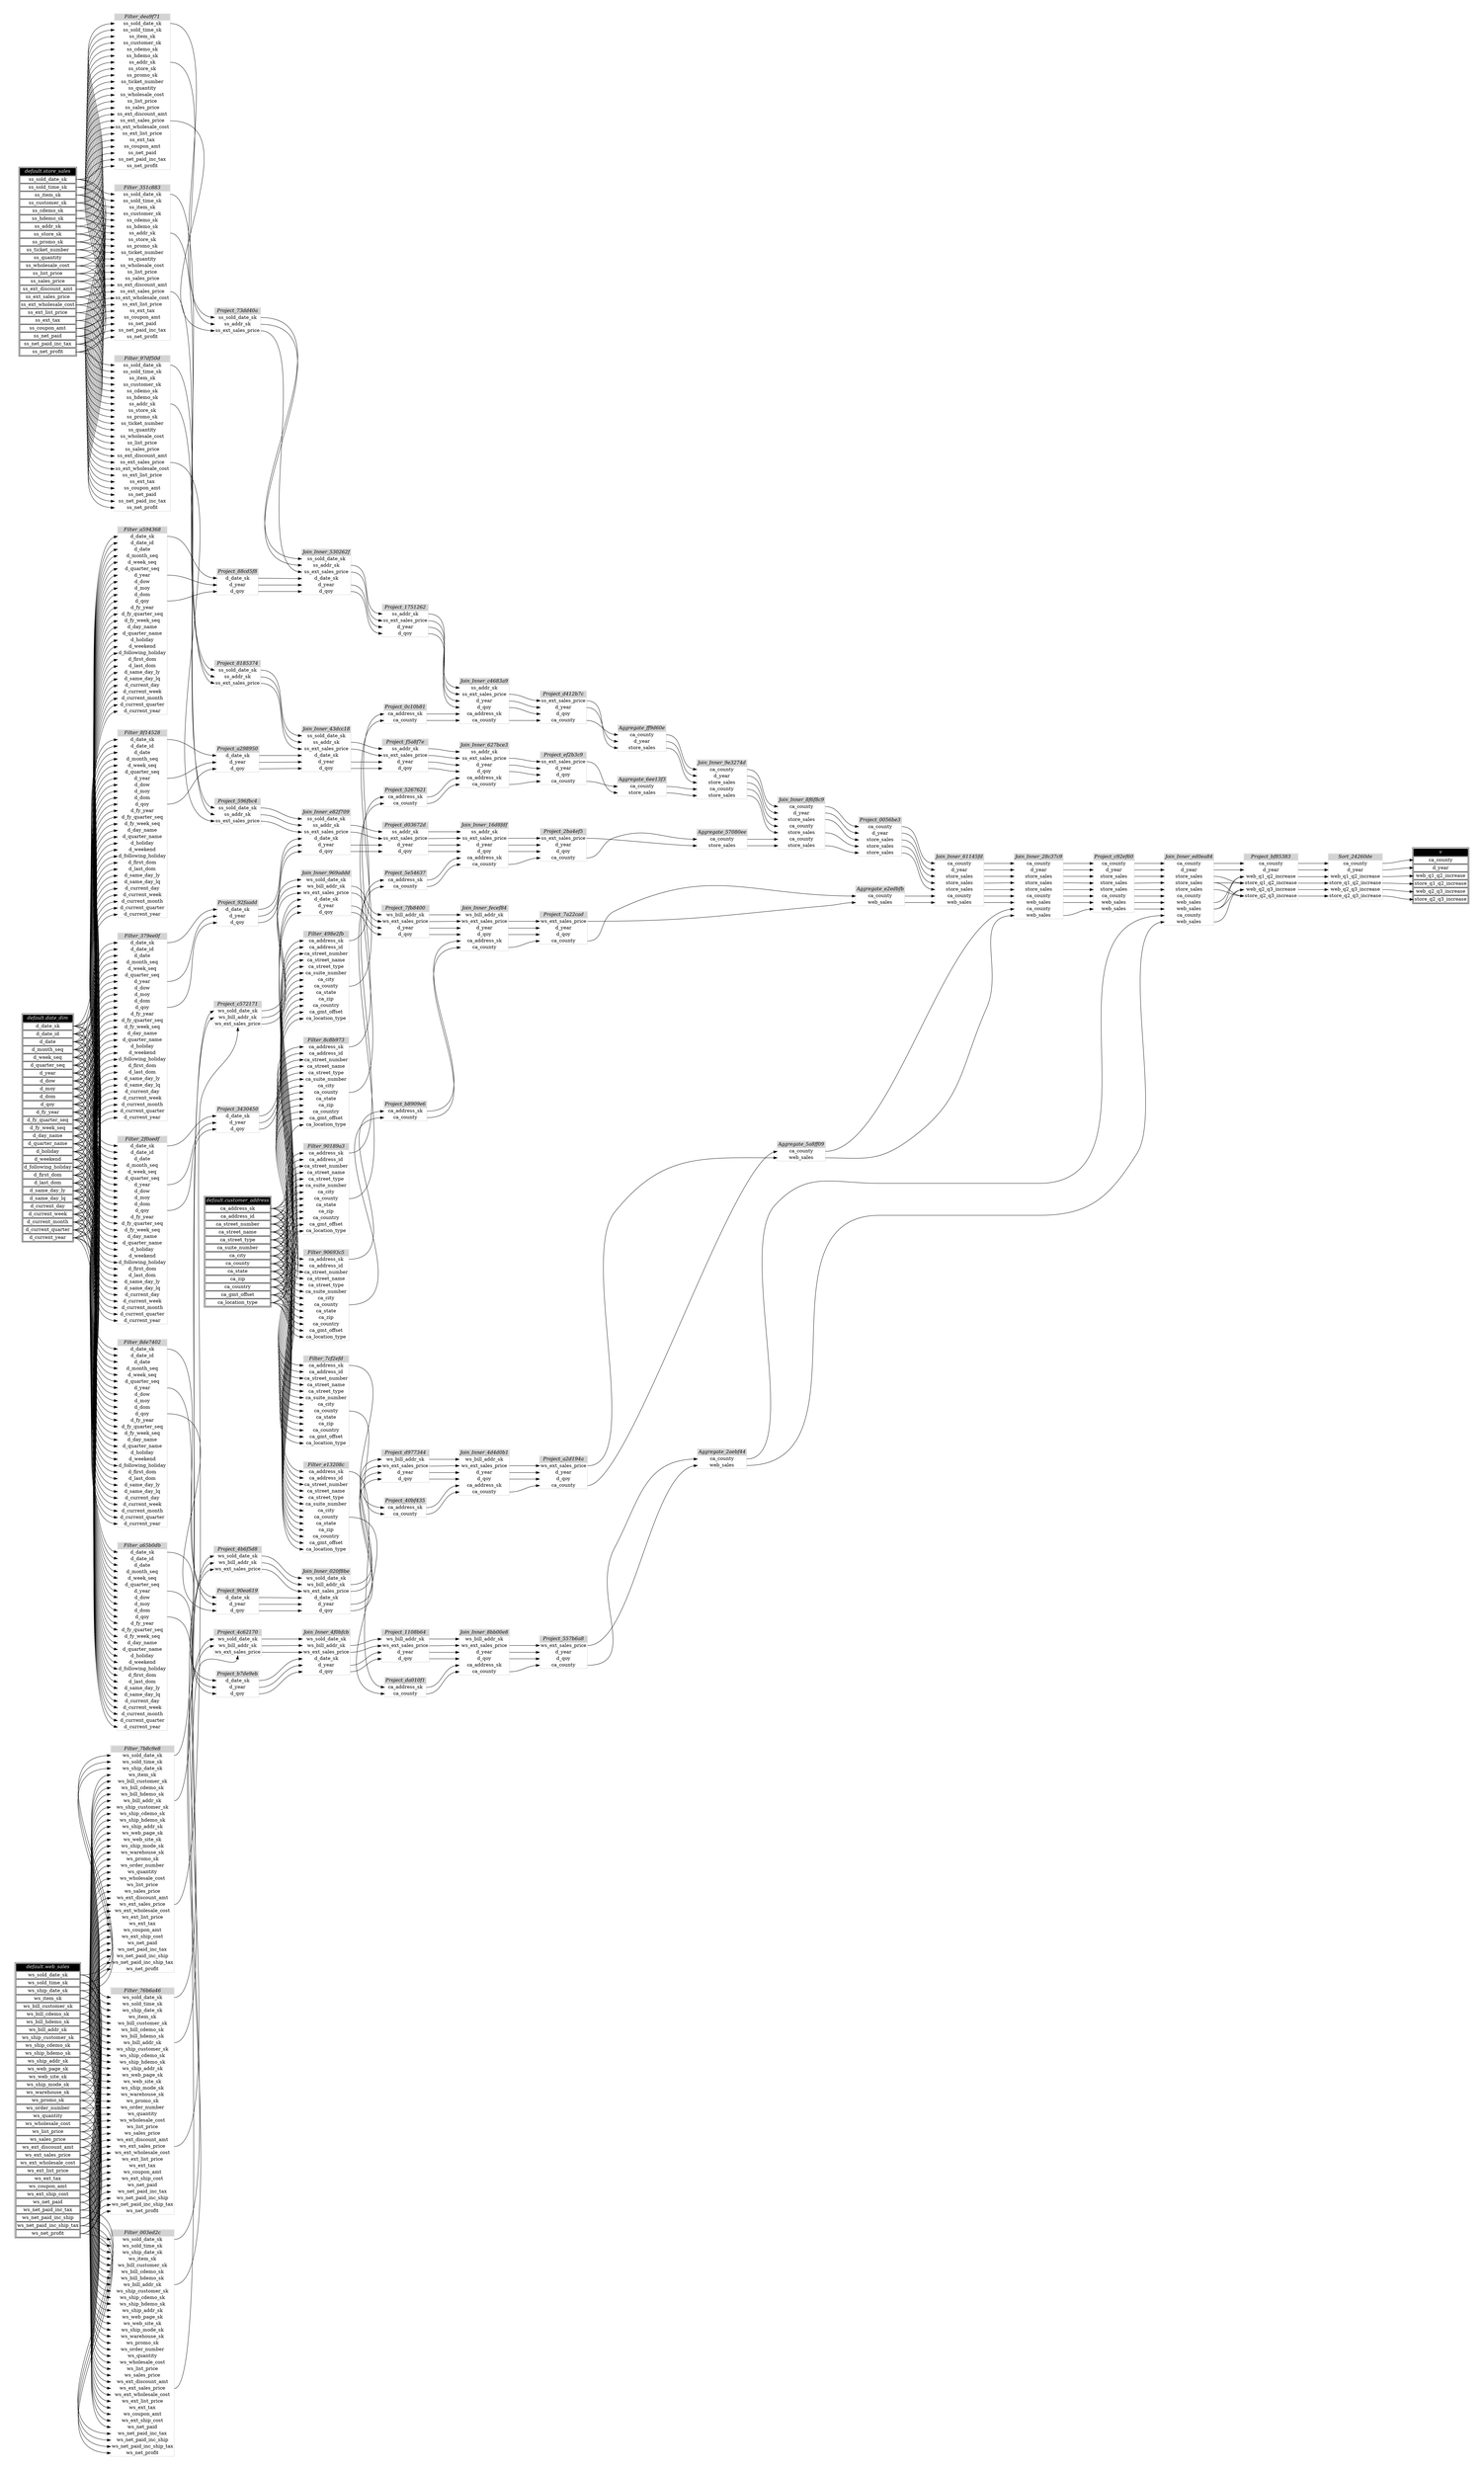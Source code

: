 // Automatically generated by TPCDSFlowTestSuite


digraph {
  graph [pad="0.5" nodesep="0.5" ranksep="1" fontname="Helvetica" rankdir=LR];
  node [shape=plaintext]

  
"Aggregate_2aebf44" [label=<
<table color="lightgray" border="1" cellborder="0" cellspacing="0">
  <tr><td bgcolor="lightgray" port="nodeName"><i>Aggregate_2aebf44</i></td></tr>
  <tr><td port="0">ca_county</td></tr>
<tr><td port="1">web_sales</td></tr>
</table>>];
     

"Aggregate_57080ee" [label=<
<table color="lightgray" border="1" cellborder="0" cellspacing="0">
  <tr><td bgcolor="lightgray" port="nodeName"><i>Aggregate_57080ee</i></td></tr>
  <tr><td port="0">ca_county</td></tr>
<tr><td port="1">store_sales</td></tr>
</table>>];
     

"Aggregate_5a8ff09" [label=<
<table color="lightgray" border="1" cellborder="0" cellspacing="0">
  <tr><td bgcolor="lightgray" port="nodeName"><i>Aggregate_5a8ff09</i></td></tr>
  <tr><td port="0">ca_county</td></tr>
<tr><td port="1">web_sales</td></tr>
</table>>];
     

"Aggregate_6ee13f3" [label=<
<table color="lightgray" border="1" cellborder="0" cellspacing="0">
  <tr><td bgcolor="lightgray" port="nodeName"><i>Aggregate_6ee13f3</i></td></tr>
  <tr><td port="0">ca_county</td></tr>
<tr><td port="1">store_sales</td></tr>
</table>>];
     

"Aggregate_e2edbfb" [label=<
<table color="lightgray" border="1" cellborder="0" cellspacing="0">
  <tr><td bgcolor="lightgray" port="nodeName"><i>Aggregate_e2edbfb</i></td></tr>
  <tr><td port="0">ca_county</td></tr>
<tr><td port="1">web_sales</td></tr>
</table>>];
     

"Aggregate_ff9d60e" [label=<
<table color="lightgray" border="1" cellborder="0" cellspacing="0">
  <tr><td bgcolor="lightgray" port="nodeName"><i>Aggregate_ff9d60e</i></td></tr>
  <tr><td port="0">ca_county</td></tr>
<tr><td port="1">d_year</td></tr>
<tr><td port="2">store_sales</td></tr>
</table>>];
     

"Filter_003ed2c" [label=<
<table color="lightgray" border="1" cellborder="0" cellspacing="0">
  <tr><td bgcolor="lightgray" port="nodeName"><i>Filter_003ed2c</i></td></tr>
  <tr><td port="0">ws_sold_date_sk</td></tr>
<tr><td port="1">ws_sold_time_sk</td></tr>
<tr><td port="2">ws_ship_date_sk</td></tr>
<tr><td port="3">ws_item_sk</td></tr>
<tr><td port="4">ws_bill_customer_sk</td></tr>
<tr><td port="5">ws_bill_cdemo_sk</td></tr>
<tr><td port="6">ws_bill_hdemo_sk</td></tr>
<tr><td port="7">ws_bill_addr_sk</td></tr>
<tr><td port="8">ws_ship_customer_sk</td></tr>
<tr><td port="9">ws_ship_cdemo_sk</td></tr>
<tr><td port="10">ws_ship_hdemo_sk</td></tr>
<tr><td port="11">ws_ship_addr_sk</td></tr>
<tr><td port="12">ws_web_page_sk</td></tr>
<tr><td port="13">ws_web_site_sk</td></tr>
<tr><td port="14">ws_ship_mode_sk</td></tr>
<tr><td port="15">ws_warehouse_sk</td></tr>
<tr><td port="16">ws_promo_sk</td></tr>
<tr><td port="17">ws_order_number</td></tr>
<tr><td port="18">ws_quantity</td></tr>
<tr><td port="19">ws_wholesale_cost</td></tr>
<tr><td port="20">ws_list_price</td></tr>
<tr><td port="21">ws_sales_price</td></tr>
<tr><td port="22">ws_ext_discount_amt</td></tr>
<tr><td port="23">ws_ext_sales_price</td></tr>
<tr><td port="24">ws_ext_wholesale_cost</td></tr>
<tr><td port="25">ws_ext_list_price</td></tr>
<tr><td port="26">ws_ext_tax</td></tr>
<tr><td port="27">ws_coupon_amt</td></tr>
<tr><td port="28">ws_ext_ship_cost</td></tr>
<tr><td port="29">ws_net_paid</td></tr>
<tr><td port="30">ws_net_paid_inc_tax</td></tr>
<tr><td port="31">ws_net_paid_inc_ship</td></tr>
<tr><td port="32">ws_net_paid_inc_ship_tax</td></tr>
<tr><td port="33">ws_net_profit</td></tr>
</table>>];
     

"Filter_2f0aedf" [label=<
<table color="lightgray" border="1" cellborder="0" cellspacing="0">
  <tr><td bgcolor="lightgray" port="nodeName"><i>Filter_2f0aedf</i></td></tr>
  <tr><td port="0">d_date_sk</td></tr>
<tr><td port="1">d_date_id</td></tr>
<tr><td port="2">d_date</td></tr>
<tr><td port="3">d_month_seq</td></tr>
<tr><td port="4">d_week_seq</td></tr>
<tr><td port="5">d_quarter_seq</td></tr>
<tr><td port="6">d_year</td></tr>
<tr><td port="7">d_dow</td></tr>
<tr><td port="8">d_moy</td></tr>
<tr><td port="9">d_dom</td></tr>
<tr><td port="10">d_qoy</td></tr>
<tr><td port="11">d_fy_year</td></tr>
<tr><td port="12">d_fy_quarter_seq</td></tr>
<tr><td port="13">d_fy_week_seq</td></tr>
<tr><td port="14">d_day_name</td></tr>
<tr><td port="15">d_quarter_name</td></tr>
<tr><td port="16">d_holiday</td></tr>
<tr><td port="17">d_weekend</td></tr>
<tr><td port="18">d_following_holiday</td></tr>
<tr><td port="19">d_first_dom</td></tr>
<tr><td port="20">d_last_dom</td></tr>
<tr><td port="21">d_same_day_ly</td></tr>
<tr><td port="22">d_same_day_lq</td></tr>
<tr><td port="23">d_current_day</td></tr>
<tr><td port="24">d_current_week</td></tr>
<tr><td port="25">d_current_month</td></tr>
<tr><td port="26">d_current_quarter</td></tr>
<tr><td port="27">d_current_year</td></tr>
</table>>];
     

"Filter_351c883" [label=<
<table color="lightgray" border="1" cellborder="0" cellspacing="0">
  <tr><td bgcolor="lightgray" port="nodeName"><i>Filter_351c883</i></td></tr>
  <tr><td port="0">ss_sold_date_sk</td></tr>
<tr><td port="1">ss_sold_time_sk</td></tr>
<tr><td port="2">ss_item_sk</td></tr>
<tr><td port="3">ss_customer_sk</td></tr>
<tr><td port="4">ss_cdemo_sk</td></tr>
<tr><td port="5">ss_hdemo_sk</td></tr>
<tr><td port="6">ss_addr_sk</td></tr>
<tr><td port="7">ss_store_sk</td></tr>
<tr><td port="8">ss_promo_sk</td></tr>
<tr><td port="9">ss_ticket_number</td></tr>
<tr><td port="10">ss_quantity</td></tr>
<tr><td port="11">ss_wholesale_cost</td></tr>
<tr><td port="12">ss_list_price</td></tr>
<tr><td port="13">ss_sales_price</td></tr>
<tr><td port="14">ss_ext_discount_amt</td></tr>
<tr><td port="15">ss_ext_sales_price</td></tr>
<tr><td port="16">ss_ext_wholesale_cost</td></tr>
<tr><td port="17">ss_ext_list_price</td></tr>
<tr><td port="18">ss_ext_tax</td></tr>
<tr><td port="19">ss_coupon_amt</td></tr>
<tr><td port="20">ss_net_paid</td></tr>
<tr><td port="21">ss_net_paid_inc_tax</td></tr>
<tr><td port="22">ss_net_profit</td></tr>
</table>>];
     

"Filter_379ee0f" [label=<
<table color="lightgray" border="1" cellborder="0" cellspacing="0">
  <tr><td bgcolor="lightgray" port="nodeName"><i>Filter_379ee0f</i></td></tr>
  <tr><td port="0">d_date_sk</td></tr>
<tr><td port="1">d_date_id</td></tr>
<tr><td port="2">d_date</td></tr>
<tr><td port="3">d_month_seq</td></tr>
<tr><td port="4">d_week_seq</td></tr>
<tr><td port="5">d_quarter_seq</td></tr>
<tr><td port="6">d_year</td></tr>
<tr><td port="7">d_dow</td></tr>
<tr><td port="8">d_moy</td></tr>
<tr><td port="9">d_dom</td></tr>
<tr><td port="10">d_qoy</td></tr>
<tr><td port="11">d_fy_year</td></tr>
<tr><td port="12">d_fy_quarter_seq</td></tr>
<tr><td port="13">d_fy_week_seq</td></tr>
<tr><td port="14">d_day_name</td></tr>
<tr><td port="15">d_quarter_name</td></tr>
<tr><td port="16">d_holiday</td></tr>
<tr><td port="17">d_weekend</td></tr>
<tr><td port="18">d_following_holiday</td></tr>
<tr><td port="19">d_first_dom</td></tr>
<tr><td port="20">d_last_dom</td></tr>
<tr><td port="21">d_same_day_ly</td></tr>
<tr><td port="22">d_same_day_lq</td></tr>
<tr><td port="23">d_current_day</td></tr>
<tr><td port="24">d_current_week</td></tr>
<tr><td port="25">d_current_month</td></tr>
<tr><td port="26">d_current_quarter</td></tr>
<tr><td port="27">d_current_year</td></tr>
</table>>];
     

"Filter_498e2fb" [label=<
<table color="lightgray" border="1" cellborder="0" cellspacing="0">
  <tr><td bgcolor="lightgray" port="nodeName"><i>Filter_498e2fb</i></td></tr>
  <tr><td port="0">ca_address_sk</td></tr>
<tr><td port="1">ca_address_id</td></tr>
<tr><td port="2">ca_street_number</td></tr>
<tr><td port="3">ca_street_name</td></tr>
<tr><td port="4">ca_street_type</td></tr>
<tr><td port="5">ca_suite_number</td></tr>
<tr><td port="6">ca_city</td></tr>
<tr><td port="7">ca_county</td></tr>
<tr><td port="8">ca_state</td></tr>
<tr><td port="9">ca_zip</td></tr>
<tr><td port="10">ca_country</td></tr>
<tr><td port="11">ca_gmt_offset</td></tr>
<tr><td port="12">ca_location_type</td></tr>
</table>>];
     

"Filter_76b6a46" [label=<
<table color="lightgray" border="1" cellborder="0" cellspacing="0">
  <tr><td bgcolor="lightgray" port="nodeName"><i>Filter_76b6a46</i></td></tr>
  <tr><td port="0">ws_sold_date_sk</td></tr>
<tr><td port="1">ws_sold_time_sk</td></tr>
<tr><td port="2">ws_ship_date_sk</td></tr>
<tr><td port="3">ws_item_sk</td></tr>
<tr><td port="4">ws_bill_customer_sk</td></tr>
<tr><td port="5">ws_bill_cdemo_sk</td></tr>
<tr><td port="6">ws_bill_hdemo_sk</td></tr>
<tr><td port="7">ws_bill_addr_sk</td></tr>
<tr><td port="8">ws_ship_customer_sk</td></tr>
<tr><td port="9">ws_ship_cdemo_sk</td></tr>
<tr><td port="10">ws_ship_hdemo_sk</td></tr>
<tr><td port="11">ws_ship_addr_sk</td></tr>
<tr><td port="12">ws_web_page_sk</td></tr>
<tr><td port="13">ws_web_site_sk</td></tr>
<tr><td port="14">ws_ship_mode_sk</td></tr>
<tr><td port="15">ws_warehouse_sk</td></tr>
<tr><td port="16">ws_promo_sk</td></tr>
<tr><td port="17">ws_order_number</td></tr>
<tr><td port="18">ws_quantity</td></tr>
<tr><td port="19">ws_wholesale_cost</td></tr>
<tr><td port="20">ws_list_price</td></tr>
<tr><td port="21">ws_sales_price</td></tr>
<tr><td port="22">ws_ext_discount_amt</td></tr>
<tr><td port="23">ws_ext_sales_price</td></tr>
<tr><td port="24">ws_ext_wholesale_cost</td></tr>
<tr><td port="25">ws_ext_list_price</td></tr>
<tr><td port="26">ws_ext_tax</td></tr>
<tr><td port="27">ws_coupon_amt</td></tr>
<tr><td port="28">ws_ext_ship_cost</td></tr>
<tr><td port="29">ws_net_paid</td></tr>
<tr><td port="30">ws_net_paid_inc_tax</td></tr>
<tr><td port="31">ws_net_paid_inc_ship</td></tr>
<tr><td port="32">ws_net_paid_inc_ship_tax</td></tr>
<tr><td port="33">ws_net_profit</td></tr>
</table>>];
     

"Filter_7b8c9e8" [label=<
<table color="lightgray" border="1" cellborder="0" cellspacing="0">
  <tr><td bgcolor="lightgray" port="nodeName"><i>Filter_7b8c9e8</i></td></tr>
  <tr><td port="0">ws_sold_date_sk</td></tr>
<tr><td port="1">ws_sold_time_sk</td></tr>
<tr><td port="2">ws_ship_date_sk</td></tr>
<tr><td port="3">ws_item_sk</td></tr>
<tr><td port="4">ws_bill_customer_sk</td></tr>
<tr><td port="5">ws_bill_cdemo_sk</td></tr>
<tr><td port="6">ws_bill_hdemo_sk</td></tr>
<tr><td port="7">ws_bill_addr_sk</td></tr>
<tr><td port="8">ws_ship_customer_sk</td></tr>
<tr><td port="9">ws_ship_cdemo_sk</td></tr>
<tr><td port="10">ws_ship_hdemo_sk</td></tr>
<tr><td port="11">ws_ship_addr_sk</td></tr>
<tr><td port="12">ws_web_page_sk</td></tr>
<tr><td port="13">ws_web_site_sk</td></tr>
<tr><td port="14">ws_ship_mode_sk</td></tr>
<tr><td port="15">ws_warehouse_sk</td></tr>
<tr><td port="16">ws_promo_sk</td></tr>
<tr><td port="17">ws_order_number</td></tr>
<tr><td port="18">ws_quantity</td></tr>
<tr><td port="19">ws_wholesale_cost</td></tr>
<tr><td port="20">ws_list_price</td></tr>
<tr><td port="21">ws_sales_price</td></tr>
<tr><td port="22">ws_ext_discount_amt</td></tr>
<tr><td port="23">ws_ext_sales_price</td></tr>
<tr><td port="24">ws_ext_wholesale_cost</td></tr>
<tr><td port="25">ws_ext_list_price</td></tr>
<tr><td port="26">ws_ext_tax</td></tr>
<tr><td port="27">ws_coupon_amt</td></tr>
<tr><td port="28">ws_ext_ship_cost</td></tr>
<tr><td port="29">ws_net_paid</td></tr>
<tr><td port="30">ws_net_paid_inc_tax</td></tr>
<tr><td port="31">ws_net_paid_inc_ship</td></tr>
<tr><td port="32">ws_net_paid_inc_ship_tax</td></tr>
<tr><td port="33">ws_net_profit</td></tr>
</table>>];
     

"Filter_7cf2efd" [label=<
<table color="lightgray" border="1" cellborder="0" cellspacing="0">
  <tr><td bgcolor="lightgray" port="nodeName"><i>Filter_7cf2efd</i></td></tr>
  <tr><td port="0">ca_address_sk</td></tr>
<tr><td port="1">ca_address_id</td></tr>
<tr><td port="2">ca_street_number</td></tr>
<tr><td port="3">ca_street_name</td></tr>
<tr><td port="4">ca_street_type</td></tr>
<tr><td port="5">ca_suite_number</td></tr>
<tr><td port="6">ca_city</td></tr>
<tr><td port="7">ca_county</td></tr>
<tr><td port="8">ca_state</td></tr>
<tr><td port="9">ca_zip</td></tr>
<tr><td port="10">ca_country</td></tr>
<tr><td port="11">ca_gmt_offset</td></tr>
<tr><td port="12">ca_location_type</td></tr>
</table>>];
     

"Filter_8c8b973" [label=<
<table color="lightgray" border="1" cellborder="0" cellspacing="0">
  <tr><td bgcolor="lightgray" port="nodeName"><i>Filter_8c8b973</i></td></tr>
  <tr><td port="0">ca_address_sk</td></tr>
<tr><td port="1">ca_address_id</td></tr>
<tr><td port="2">ca_street_number</td></tr>
<tr><td port="3">ca_street_name</td></tr>
<tr><td port="4">ca_street_type</td></tr>
<tr><td port="5">ca_suite_number</td></tr>
<tr><td port="6">ca_city</td></tr>
<tr><td port="7">ca_county</td></tr>
<tr><td port="8">ca_state</td></tr>
<tr><td port="9">ca_zip</td></tr>
<tr><td port="10">ca_country</td></tr>
<tr><td port="11">ca_gmt_offset</td></tr>
<tr><td port="12">ca_location_type</td></tr>
</table>>];
     

"Filter_8de7402" [label=<
<table color="lightgray" border="1" cellborder="0" cellspacing="0">
  <tr><td bgcolor="lightgray" port="nodeName"><i>Filter_8de7402</i></td></tr>
  <tr><td port="0">d_date_sk</td></tr>
<tr><td port="1">d_date_id</td></tr>
<tr><td port="2">d_date</td></tr>
<tr><td port="3">d_month_seq</td></tr>
<tr><td port="4">d_week_seq</td></tr>
<tr><td port="5">d_quarter_seq</td></tr>
<tr><td port="6">d_year</td></tr>
<tr><td port="7">d_dow</td></tr>
<tr><td port="8">d_moy</td></tr>
<tr><td port="9">d_dom</td></tr>
<tr><td port="10">d_qoy</td></tr>
<tr><td port="11">d_fy_year</td></tr>
<tr><td port="12">d_fy_quarter_seq</td></tr>
<tr><td port="13">d_fy_week_seq</td></tr>
<tr><td port="14">d_day_name</td></tr>
<tr><td port="15">d_quarter_name</td></tr>
<tr><td port="16">d_holiday</td></tr>
<tr><td port="17">d_weekend</td></tr>
<tr><td port="18">d_following_holiday</td></tr>
<tr><td port="19">d_first_dom</td></tr>
<tr><td port="20">d_last_dom</td></tr>
<tr><td port="21">d_same_day_ly</td></tr>
<tr><td port="22">d_same_day_lq</td></tr>
<tr><td port="23">d_current_day</td></tr>
<tr><td port="24">d_current_week</td></tr>
<tr><td port="25">d_current_month</td></tr>
<tr><td port="26">d_current_quarter</td></tr>
<tr><td port="27">d_current_year</td></tr>
</table>>];
     

"Filter_8f14528" [label=<
<table color="lightgray" border="1" cellborder="0" cellspacing="0">
  <tr><td bgcolor="lightgray" port="nodeName"><i>Filter_8f14528</i></td></tr>
  <tr><td port="0">d_date_sk</td></tr>
<tr><td port="1">d_date_id</td></tr>
<tr><td port="2">d_date</td></tr>
<tr><td port="3">d_month_seq</td></tr>
<tr><td port="4">d_week_seq</td></tr>
<tr><td port="5">d_quarter_seq</td></tr>
<tr><td port="6">d_year</td></tr>
<tr><td port="7">d_dow</td></tr>
<tr><td port="8">d_moy</td></tr>
<tr><td port="9">d_dom</td></tr>
<tr><td port="10">d_qoy</td></tr>
<tr><td port="11">d_fy_year</td></tr>
<tr><td port="12">d_fy_quarter_seq</td></tr>
<tr><td port="13">d_fy_week_seq</td></tr>
<tr><td port="14">d_day_name</td></tr>
<tr><td port="15">d_quarter_name</td></tr>
<tr><td port="16">d_holiday</td></tr>
<tr><td port="17">d_weekend</td></tr>
<tr><td port="18">d_following_holiday</td></tr>
<tr><td port="19">d_first_dom</td></tr>
<tr><td port="20">d_last_dom</td></tr>
<tr><td port="21">d_same_day_ly</td></tr>
<tr><td port="22">d_same_day_lq</td></tr>
<tr><td port="23">d_current_day</td></tr>
<tr><td port="24">d_current_week</td></tr>
<tr><td port="25">d_current_month</td></tr>
<tr><td port="26">d_current_quarter</td></tr>
<tr><td port="27">d_current_year</td></tr>
</table>>];
     

"Filter_90189a3" [label=<
<table color="lightgray" border="1" cellborder="0" cellspacing="0">
  <tr><td bgcolor="lightgray" port="nodeName"><i>Filter_90189a3</i></td></tr>
  <tr><td port="0">ca_address_sk</td></tr>
<tr><td port="1">ca_address_id</td></tr>
<tr><td port="2">ca_street_number</td></tr>
<tr><td port="3">ca_street_name</td></tr>
<tr><td port="4">ca_street_type</td></tr>
<tr><td port="5">ca_suite_number</td></tr>
<tr><td port="6">ca_city</td></tr>
<tr><td port="7">ca_county</td></tr>
<tr><td port="8">ca_state</td></tr>
<tr><td port="9">ca_zip</td></tr>
<tr><td port="10">ca_country</td></tr>
<tr><td port="11">ca_gmt_offset</td></tr>
<tr><td port="12">ca_location_type</td></tr>
</table>>];
     

"Filter_90693c5" [label=<
<table color="lightgray" border="1" cellborder="0" cellspacing="0">
  <tr><td bgcolor="lightgray" port="nodeName"><i>Filter_90693c5</i></td></tr>
  <tr><td port="0">ca_address_sk</td></tr>
<tr><td port="1">ca_address_id</td></tr>
<tr><td port="2">ca_street_number</td></tr>
<tr><td port="3">ca_street_name</td></tr>
<tr><td port="4">ca_street_type</td></tr>
<tr><td port="5">ca_suite_number</td></tr>
<tr><td port="6">ca_city</td></tr>
<tr><td port="7">ca_county</td></tr>
<tr><td port="8">ca_state</td></tr>
<tr><td port="9">ca_zip</td></tr>
<tr><td port="10">ca_country</td></tr>
<tr><td port="11">ca_gmt_offset</td></tr>
<tr><td port="12">ca_location_type</td></tr>
</table>>];
     

"Filter_97df50d" [label=<
<table color="lightgray" border="1" cellborder="0" cellspacing="0">
  <tr><td bgcolor="lightgray" port="nodeName"><i>Filter_97df50d</i></td></tr>
  <tr><td port="0">ss_sold_date_sk</td></tr>
<tr><td port="1">ss_sold_time_sk</td></tr>
<tr><td port="2">ss_item_sk</td></tr>
<tr><td port="3">ss_customer_sk</td></tr>
<tr><td port="4">ss_cdemo_sk</td></tr>
<tr><td port="5">ss_hdemo_sk</td></tr>
<tr><td port="6">ss_addr_sk</td></tr>
<tr><td port="7">ss_store_sk</td></tr>
<tr><td port="8">ss_promo_sk</td></tr>
<tr><td port="9">ss_ticket_number</td></tr>
<tr><td port="10">ss_quantity</td></tr>
<tr><td port="11">ss_wholesale_cost</td></tr>
<tr><td port="12">ss_list_price</td></tr>
<tr><td port="13">ss_sales_price</td></tr>
<tr><td port="14">ss_ext_discount_amt</td></tr>
<tr><td port="15">ss_ext_sales_price</td></tr>
<tr><td port="16">ss_ext_wholesale_cost</td></tr>
<tr><td port="17">ss_ext_list_price</td></tr>
<tr><td port="18">ss_ext_tax</td></tr>
<tr><td port="19">ss_coupon_amt</td></tr>
<tr><td port="20">ss_net_paid</td></tr>
<tr><td port="21">ss_net_paid_inc_tax</td></tr>
<tr><td port="22">ss_net_profit</td></tr>
</table>>];
     

"Filter_a594368" [label=<
<table color="lightgray" border="1" cellborder="0" cellspacing="0">
  <tr><td bgcolor="lightgray" port="nodeName"><i>Filter_a594368</i></td></tr>
  <tr><td port="0">d_date_sk</td></tr>
<tr><td port="1">d_date_id</td></tr>
<tr><td port="2">d_date</td></tr>
<tr><td port="3">d_month_seq</td></tr>
<tr><td port="4">d_week_seq</td></tr>
<tr><td port="5">d_quarter_seq</td></tr>
<tr><td port="6">d_year</td></tr>
<tr><td port="7">d_dow</td></tr>
<tr><td port="8">d_moy</td></tr>
<tr><td port="9">d_dom</td></tr>
<tr><td port="10">d_qoy</td></tr>
<tr><td port="11">d_fy_year</td></tr>
<tr><td port="12">d_fy_quarter_seq</td></tr>
<tr><td port="13">d_fy_week_seq</td></tr>
<tr><td port="14">d_day_name</td></tr>
<tr><td port="15">d_quarter_name</td></tr>
<tr><td port="16">d_holiday</td></tr>
<tr><td port="17">d_weekend</td></tr>
<tr><td port="18">d_following_holiday</td></tr>
<tr><td port="19">d_first_dom</td></tr>
<tr><td port="20">d_last_dom</td></tr>
<tr><td port="21">d_same_day_ly</td></tr>
<tr><td port="22">d_same_day_lq</td></tr>
<tr><td port="23">d_current_day</td></tr>
<tr><td port="24">d_current_week</td></tr>
<tr><td port="25">d_current_month</td></tr>
<tr><td port="26">d_current_quarter</td></tr>
<tr><td port="27">d_current_year</td></tr>
</table>>];
     

"Filter_a65b0db" [label=<
<table color="lightgray" border="1" cellborder="0" cellspacing="0">
  <tr><td bgcolor="lightgray" port="nodeName"><i>Filter_a65b0db</i></td></tr>
  <tr><td port="0">d_date_sk</td></tr>
<tr><td port="1">d_date_id</td></tr>
<tr><td port="2">d_date</td></tr>
<tr><td port="3">d_month_seq</td></tr>
<tr><td port="4">d_week_seq</td></tr>
<tr><td port="5">d_quarter_seq</td></tr>
<tr><td port="6">d_year</td></tr>
<tr><td port="7">d_dow</td></tr>
<tr><td port="8">d_moy</td></tr>
<tr><td port="9">d_dom</td></tr>
<tr><td port="10">d_qoy</td></tr>
<tr><td port="11">d_fy_year</td></tr>
<tr><td port="12">d_fy_quarter_seq</td></tr>
<tr><td port="13">d_fy_week_seq</td></tr>
<tr><td port="14">d_day_name</td></tr>
<tr><td port="15">d_quarter_name</td></tr>
<tr><td port="16">d_holiday</td></tr>
<tr><td port="17">d_weekend</td></tr>
<tr><td port="18">d_following_holiday</td></tr>
<tr><td port="19">d_first_dom</td></tr>
<tr><td port="20">d_last_dom</td></tr>
<tr><td port="21">d_same_day_ly</td></tr>
<tr><td port="22">d_same_day_lq</td></tr>
<tr><td port="23">d_current_day</td></tr>
<tr><td port="24">d_current_week</td></tr>
<tr><td port="25">d_current_month</td></tr>
<tr><td port="26">d_current_quarter</td></tr>
<tr><td port="27">d_current_year</td></tr>
</table>>];
     

"Filter_dea9f71" [label=<
<table color="lightgray" border="1" cellborder="0" cellspacing="0">
  <tr><td bgcolor="lightgray" port="nodeName"><i>Filter_dea9f71</i></td></tr>
  <tr><td port="0">ss_sold_date_sk</td></tr>
<tr><td port="1">ss_sold_time_sk</td></tr>
<tr><td port="2">ss_item_sk</td></tr>
<tr><td port="3">ss_customer_sk</td></tr>
<tr><td port="4">ss_cdemo_sk</td></tr>
<tr><td port="5">ss_hdemo_sk</td></tr>
<tr><td port="6">ss_addr_sk</td></tr>
<tr><td port="7">ss_store_sk</td></tr>
<tr><td port="8">ss_promo_sk</td></tr>
<tr><td port="9">ss_ticket_number</td></tr>
<tr><td port="10">ss_quantity</td></tr>
<tr><td port="11">ss_wholesale_cost</td></tr>
<tr><td port="12">ss_list_price</td></tr>
<tr><td port="13">ss_sales_price</td></tr>
<tr><td port="14">ss_ext_discount_amt</td></tr>
<tr><td port="15">ss_ext_sales_price</td></tr>
<tr><td port="16">ss_ext_wholesale_cost</td></tr>
<tr><td port="17">ss_ext_list_price</td></tr>
<tr><td port="18">ss_ext_tax</td></tr>
<tr><td port="19">ss_coupon_amt</td></tr>
<tr><td port="20">ss_net_paid</td></tr>
<tr><td port="21">ss_net_paid_inc_tax</td></tr>
<tr><td port="22">ss_net_profit</td></tr>
</table>>];
     

"Filter_e13208c" [label=<
<table color="lightgray" border="1" cellborder="0" cellspacing="0">
  <tr><td bgcolor="lightgray" port="nodeName"><i>Filter_e13208c</i></td></tr>
  <tr><td port="0">ca_address_sk</td></tr>
<tr><td port="1">ca_address_id</td></tr>
<tr><td port="2">ca_street_number</td></tr>
<tr><td port="3">ca_street_name</td></tr>
<tr><td port="4">ca_street_type</td></tr>
<tr><td port="5">ca_suite_number</td></tr>
<tr><td port="6">ca_city</td></tr>
<tr><td port="7">ca_county</td></tr>
<tr><td port="8">ca_state</td></tr>
<tr><td port="9">ca_zip</td></tr>
<tr><td port="10">ca_country</td></tr>
<tr><td port="11">ca_gmt_offset</td></tr>
<tr><td port="12">ca_location_type</td></tr>
</table>>];
     

"Join_Inner_020f8be" [label=<
<table color="lightgray" border="1" cellborder="0" cellspacing="0">
  <tr><td bgcolor="lightgray" port="nodeName"><i>Join_Inner_020f8be</i></td></tr>
  <tr><td port="0">ws_sold_date_sk</td></tr>
<tr><td port="1">ws_bill_addr_sk</td></tr>
<tr><td port="2">ws_ext_sales_price</td></tr>
<tr><td port="3">d_date_sk</td></tr>
<tr><td port="4">d_year</td></tr>
<tr><td port="5">d_qoy</td></tr>
</table>>];
     

"Join_Inner_16d8fdf" [label=<
<table color="lightgray" border="1" cellborder="0" cellspacing="0">
  <tr><td bgcolor="lightgray" port="nodeName"><i>Join_Inner_16d8fdf</i></td></tr>
  <tr><td port="0">ss_addr_sk</td></tr>
<tr><td port="1">ss_ext_sales_price</td></tr>
<tr><td port="2">d_year</td></tr>
<tr><td port="3">d_qoy</td></tr>
<tr><td port="4">ca_address_sk</td></tr>
<tr><td port="5">ca_county</td></tr>
</table>>];
     

"Join_Inner_28c37c9" [label=<
<table color="lightgray" border="1" cellborder="0" cellspacing="0">
  <tr><td bgcolor="lightgray" port="nodeName"><i>Join_Inner_28c37c9</i></td></tr>
  <tr><td port="0">ca_county</td></tr>
<tr><td port="1">d_year</td></tr>
<tr><td port="2">store_sales</td></tr>
<tr><td port="3">store_sales</td></tr>
<tr><td port="4">store_sales</td></tr>
<tr><td port="5">ca_county</td></tr>
<tr><td port="6">web_sales</td></tr>
<tr><td port="7">ca_county</td></tr>
<tr><td port="8">web_sales</td></tr>
</table>>];
     

"Join_Inner_43dcc18" [label=<
<table color="lightgray" border="1" cellborder="0" cellspacing="0">
  <tr><td bgcolor="lightgray" port="nodeName"><i>Join_Inner_43dcc18</i></td></tr>
  <tr><td port="0">ss_sold_date_sk</td></tr>
<tr><td port="1">ss_addr_sk</td></tr>
<tr><td port="2">ss_ext_sales_price</td></tr>
<tr><td port="3">d_date_sk</td></tr>
<tr><td port="4">d_year</td></tr>
<tr><td port="5">d_qoy</td></tr>
</table>>];
     

"Join_Inner_4d4d0b1" [label=<
<table color="lightgray" border="1" cellborder="0" cellspacing="0">
  <tr><td bgcolor="lightgray" port="nodeName"><i>Join_Inner_4d4d0b1</i></td></tr>
  <tr><td port="0">ws_bill_addr_sk</td></tr>
<tr><td port="1">ws_ext_sales_price</td></tr>
<tr><td port="2">d_year</td></tr>
<tr><td port="3">d_qoy</td></tr>
<tr><td port="4">ca_address_sk</td></tr>
<tr><td port="5">ca_county</td></tr>
</table>>];
     

"Join_Inner_4f0bfcb" [label=<
<table color="lightgray" border="1" cellborder="0" cellspacing="0">
  <tr><td bgcolor="lightgray" port="nodeName"><i>Join_Inner_4f0bfcb</i></td></tr>
  <tr><td port="0">ws_sold_date_sk</td></tr>
<tr><td port="1">ws_bill_addr_sk</td></tr>
<tr><td port="2">ws_ext_sales_price</td></tr>
<tr><td port="3">d_date_sk</td></tr>
<tr><td port="4">d_year</td></tr>
<tr><td port="5">d_qoy</td></tr>
</table>>];
     

"Join_Inner_530262f" [label=<
<table color="lightgray" border="1" cellborder="0" cellspacing="0">
  <tr><td bgcolor="lightgray" port="nodeName"><i>Join_Inner_530262f</i></td></tr>
  <tr><td port="0">ss_sold_date_sk</td></tr>
<tr><td port="1">ss_addr_sk</td></tr>
<tr><td port="2">ss_ext_sales_price</td></tr>
<tr><td port="3">d_date_sk</td></tr>
<tr><td port="4">d_year</td></tr>
<tr><td port="5">d_qoy</td></tr>
</table>>];
     

"Join_Inner_61145fd" [label=<
<table color="lightgray" border="1" cellborder="0" cellspacing="0">
  <tr><td bgcolor="lightgray" port="nodeName"><i>Join_Inner_61145fd</i></td></tr>
  <tr><td port="0">ca_county</td></tr>
<tr><td port="1">d_year</td></tr>
<tr><td port="2">store_sales</td></tr>
<tr><td port="3">store_sales</td></tr>
<tr><td port="4">store_sales</td></tr>
<tr><td port="5">ca_county</td></tr>
<tr><td port="6">web_sales</td></tr>
</table>>];
     

"Join_Inner_627bce3" [label=<
<table color="lightgray" border="1" cellborder="0" cellspacing="0">
  <tr><td bgcolor="lightgray" port="nodeName"><i>Join_Inner_627bce3</i></td></tr>
  <tr><td port="0">ss_addr_sk</td></tr>
<tr><td port="1">ss_ext_sales_price</td></tr>
<tr><td port="2">d_year</td></tr>
<tr><td port="3">d_qoy</td></tr>
<tr><td port="4">ca_address_sk</td></tr>
<tr><td port="5">ca_county</td></tr>
</table>>];
     

"Join_Inner_8bb00e8" [label=<
<table color="lightgray" border="1" cellborder="0" cellspacing="0">
  <tr><td bgcolor="lightgray" port="nodeName"><i>Join_Inner_8bb00e8</i></td></tr>
  <tr><td port="0">ws_bill_addr_sk</td></tr>
<tr><td port="1">ws_ext_sales_price</td></tr>
<tr><td port="2">d_year</td></tr>
<tr><td port="3">d_qoy</td></tr>
<tr><td port="4">ca_address_sk</td></tr>
<tr><td port="5">ca_county</td></tr>
</table>>];
     

"Join_Inner_8f6f8c9" [label=<
<table color="lightgray" border="1" cellborder="0" cellspacing="0">
  <tr><td bgcolor="lightgray" port="nodeName"><i>Join_Inner_8f6f8c9</i></td></tr>
  <tr><td port="0">ca_county</td></tr>
<tr><td port="1">d_year</td></tr>
<tr><td port="2">store_sales</td></tr>
<tr><td port="3">ca_county</td></tr>
<tr><td port="4">store_sales</td></tr>
<tr><td port="5">ca_county</td></tr>
<tr><td port="6">store_sales</td></tr>
</table>>];
     

"Join_Inner_969addd" [label=<
<table color="lightgray" border="1" cellborder="0" cellspacing="0">
  <tr><td bgcolor="lightgray" port="nodeName"><i>Join_Inner_969addd</i></td></tr>
  <tr><td port="0">ws_sold_date_sk</td></tr>
<tr><td port="1">ws_bill_addr_sk</td></tr>
<tr><td port="2">ws_ext_sales_price</td></tr>
<tr><td port="3">d_date_sk</td></tr>
<tr><td port="4">d_year</td></tr>
<tr><td port="5">d_qoy</td></tr>
</table>>];
     

"Join_Inner_9e3274d" [label=<
<table color="lightgray" border="1" cellborder="0" cellspacing="0">
  <tr><td bgcolor="lightgray" port="nodeName"><i>Join_Inner_9e3274d</i></td></tr>
  <tr><td port="0">ca_county</td></tr>
<tr><td port="1">d_year</td></tr>
<tr><td port="2">store_sales</td></tr>
<tr><td port="3">ca_county</td></tr>
<tr><td port="4">store_sales</td></tr>
</table>>];
     

"Join_Inner_c4683a9" [label=<
<table color="lightgray" border="1" cellborder="0" cellspacing="0">
  <tr><td bgcolor="lightgray" port="nodeName"><i>Join_Inner_c4683a9</i></td></tr>
  <tr><td port="0">ss_addr_sk</td></tr>
<tr><td port="1">ss_ext_sales_price</td></tr>
<tr><td port="2">d_year</td></tr>
<tr><td port="3">d_qoy</td></tr>
<tr><td port="4">ca_address_sk</td></tr>
<tr><td port="5">ca_county</td></tr>
</table>>];
     

"Join_Inner_e82f709" [label=<
<table color="lightgray" border="1" cellborder="0" cellspacing="0">
  <tr><td bgcolor="lightgray" port="nodeName"><i>Join_Inner_e82f709</i></td></tr>
  <tr><td port="0">ss_sold_date_sk</td></tr>
<tr><td port="1">ss_addr_sk</td></tr>
<tr><td port="2">ss_ext_sales_price</td></tr>
<tr><td port="3">d_date_sk</td></tr>
<tr><td port="4">d_year</td></tr>
<tr><td port="5">d_qoy</td></tr>
</table>>];
     

"Join_Inner_ed0ea84" [label=<
<table color="lightgray" border="1" cellborder="0" cellspacing="0">
  <tr><td bgcolor="lightgray" port="nodeName"><i>Join_Inner_ed0ea84</i></td></tr>
  <tr><td port="0">ca_county</td></tr>
<tr><td port="1">d_year</td></tr>
<tr><td port="2">store_sales</td></tr>
<tr><td port="3">store_sales</td></tr>
<tr><td port="4">store_sales</td></tr>
<tr><td port="5">ca_county</td></tr>
<tr><td port="6">web_sales</td></tr>
<tr><td port="7">web_sales</td></tr>
<tr><td port="8">ca_county</td></tr>
<tr><td port="9">web_sales</td></tr>
</table>>];
     

"Join_Inner_fecef84" [label=<
<table color="lightgray" border="1" cellborder="0" cellspacing="0">
  <tr><td bgcolor="lightgray" port="nodeName"><i>Join_Inner_fecef84</i></td></tr>
  <tr><td port="0">ws_bill_addr_sk</td></tr>
<tr><td port="1">ws_ext_sales_price</td></tr>
<tr><td port="2">d_year</td></tr>
<tr><td port="3">d_qoy</td></tr>
<tr><td port="4">ca_address_sk</td></tr>
<tr><td port="5">ca_county</td></tr>
</table>>];
     

"Project_0056be3" [label=<
<table color="lightgray" border="1" cellborder="0" cellspacing="0">
  <tr><td bgcolor="lightgray" port="nodeName"><i>Project_0056be3</i></td></tr>
  <tr><td port="0">ca_county</td></tr>
<tr><td port="1">d_year</td></tr>
<tr><td port="2">store_sales</td></tr>
<tr><td port="3">store_sales</td></tr>
<tr><td port="4">store_sales</td></tr>
</table>>];
     

"Project_0c10b81" [label=<
<table color="lightgray" border="1" cellborder="0" cellspacing="0">
  <tr><td bgcolor="lightgray" port="nodeName"><i>Project_0c10b81</i></td></tr>
  <tr><td port="0">ca_address_sk</td></tr>
<tr><td port="1">ca_county</td></tr>
</table>>];
     

"Project_1108b64" [label=<
<table color="lightgray" border="1" cellborder="0" cellspacing="0">
  <tr><td bgcolor="lightgray" port="nodeName"><i>Project_1108b64</i></td></tr>
  <tr><td port="0">ws_bill_addr_sk</td></tr>
<tr><td port="1">ws_ext_sales_price</td></tr>
<tr><td port="2">d_year</td></tr>
<tr><td port="3">d_qoy</td></tr>
</table>>];
     

"Project_1751262" [label=<
<table color="lightgray" border="1" cellborder="0" cellspacing="0">
  <tr><td bgcolor="lightgray" port="nodeName"><i>Project_1751262</i></td></tr>
  <tr><td port="0">ss_addr_sk</td></tr>
<tr><td port="1">ss_ext_sales_price</td></tr>
<tr><td port="2">d_year</td></tr>
<tr><td port="3">d_qoy</td></tr>
</table>>];
     

"Project_2ba4ef5" [label=<
<table color="lightgray" border="1" cellborder="0" cellspacing="0">
  <tr><td bgcolor="lightgray" port="nodeName"><i>Project_2ba4ef5</i></td></tr>
  <tr><td port="0">ss_ext_sales_price</td></tr>
<tr><td port="1">d_year</td></tr>
<tr><td port="2">d_qoy</td></tr>
<tr><td port="3">ca_county</td></tr>
</table>>];
     

"Project_3430450" [label=<
<table color="lightgray" border="1" cellborder="0" cellspacing="0">
  <tr><td bgcolor="lightgray" port="nodeName"><i>Project_3430450</i></td></tr>
  <tr><td port="0">d_date_sk</td></tr>
<tr><td port="1">d_year</td></tr>
<tr><td port="2">d_qoy</td></tr>
</table>>];
     

"Project_40bf435" [label=<
<table color="lightgray" border="1" cellborder="0" cellspacing="0">
  <tr><td bgcolor="lightgray" port="nodeName"><i>Project_40bf435</i></td></tr>
  <tr><td port="0">ca_address_sk</td></tr>
<tr><td port="1">ca_county</td></tr>
</table>>];
     

"Project_4b6f5d8" [label=<
<table color="lightgray" border="1" cellborder="0" cellspacing="0">
  <tr><td bgcolor="lightgray" port="nodeName"><i>Project_4b6f5d8</i></td></tr>
  <tr><td port="0">ws_sold_date_sk</td></tr>
<tr><td port="1">ws_bill_addr_sk</td></tr>
<tr><td port="2">ws_ext_sales_price</td></tr>
</table>>];
     

"Project_4c62170" [label=<
<table color="lightgray" border="1" cellborder="0" cellspacing="0">
  <tr><td bgcolor="lightgray" port="nodeName"><i>Project_4c62170</i></td></tr>
  <tr><td port="0">ws_sold_date_sk</td></tr>
<tr><td port="1">ws_bill_addr_sk</td></tr>
<tr><td port="2">ws_ext_sales_price</td></tr>
</table>>];
     

"Project_5267621" [label=<
<table color="lightgray" border="1" cellborder="0" cellspacing="0">
  <tr><td bgcolor="lightgray" port="nodeName"><i>Project_5267621</i></td></tr>
  <tr><td port="0">ca_address_sk</td></tr>
<tr><td port="1">ca_county</td></tr>
</table>>];
     

"Project_557b6a8" [label=<
<table color="lightgray" border="1" cellborder="0" cellspacing="0">
  <tr><td bgcolor="lightgray" port="nodeName"><i>Project_557b6a8</i></td></tr>
  <tr><td port="0">ws_ext_sales_price</td></tr>
<tr><td port="1">d_year</td></tr>
<tr><td port="2">d_qoy</td></tr>
<tr><td port="3">ca_county</td></tr>
</table>>];
     

"Project_596fbc4" [label=<
<table color="lightgray" border="1" cellborder="0" cellspacing="0">
  <tr><td bgcolor="lightgray" port="nodeName"><i>Project_596fbc4</i></td></tr>
  <tr><td port="0">ss_sold_date_sk</td></tr>
<tr><td port="1">ss_addr_sk</td></tr>
<tr><td port="2">ss_ext_sales_price</td></tr>
</table>>];
     

"Project_5e54637" [label=<
<table color="lightgray" border="1" cellborder="0" cellspacing="0">
  <tr><td bgcolor="lightgray" port="nodeName"><i>Project_5e54637</i></td></tr>
  <tr><td port="0">ca_address_sk</td></tr>
<tr><td port="1">ca_county</td></tr>
</table>>];
     

"Project_73dd40a" [label=<
<table color="lightgray" border="1" cellborder="0" cellspacing="0">
  <tr><td bgcolor="lightgray" port="nodeName"><i>Project_73dd40a</i></td></tr>
  <tr><td port="0">ss_sold_date_sk</td></tr>
<tr><td port="1">ss_addr_sk</td></tr>
<tr><td port="2">ss_ext_sales_price</td></tr>
</table>>];
     

"Project_7a22cad" [label=<
<table color="lightgray" border="1" cellborder="0" cellspacing="0">
  <tr><td bgcolor="lightgray" port="nodeName"><i>Project_7a22cad</i></td></tr>
  <tr><td port="0">ws_ext_sales_price</td></tr>
<tr><td port="1">d_year</td></tr>
<tr><td port="2">d_qoy</td></tr>
<tr><td port="3">ca_county</td></tr>
</table>>];
     

"Project_7fb8400" [label=<
<table color="lightgray" border="1" cellborder="0" cellspacing="0">
  <tr><td bgcolor="lightgray" port="nodeName"><i>Project_7fb8400</i></td></tr>
  <tr><td port="0">ws_bill_addr_sk</td></tr>
<tr><td port="1">ws_ext_sales_price</td></tr>
<tr><td port="2">d_year</td></tr>
<tr><td port="3">d_qoy</td></tr>
</table>>];
     

"Project_8185374" [label=<
<table color="lightgray" border="1" cellborder="0" cellspacing="0">
  <tr><td bgcolor="lightgray" port="nodeName"><i>Project_8185374</i></td></tr>
  <tr><td port="0">ss_sold_date_sk</td></tr>
<tr><td port="1">ss_addr_sk</td></tr>
<tr><td port="2">ss_ext_sales_price</td></tr>
</table>>];
     

"Project_88cd5f8" [label=<
<table color="lightgray" border="1" cellborder="0" cellspacing="0">
  <tr><td bgcolor="lightgray" port="nodeName"><i>Project_88cd5f8</i></td></tr>
  <tr><td port="0">d_date_sk</td></tr>
<tr><td port="1">d_year</td></tr>
<tr><td port="2">d_qoy</td></tr>
</table>>];
     

"Project_90ea619" [label=<
<table color="lightgray" border="1" cellborder="0" cellspacing="0">
  <tr><td bgcolor="lightgray" port="nodeName"><i>Project_90ea619</i></td></tr>
  <tr><td port="0">d_date_sk</td></tr>
<tr><td port="1">d_year</td></tr>
<tr><td port="2">d_qoy</td></tr>
</table>>];
     

"Project_92faadd" [label=<
<table color="lightgray" border="1" cellborder="0" cellspacing="0">
  <tr><td bgcolor="lightgray" port="nodeName"><i>Project_92faadd</i></td></tr>
  <tr><td port="0">d_date_sk</td></tr>
<tr><td port="1">d_year</td></tr>
<tr><td port="2">d_qoy</td></tr>
</table>>];
     

"Project_a298950" [label=<
<table color="lightgray" border="1" cellborder="0" cellspacing="0">
  <tr><td bgcolor="lightgray" port="nodeName"><i>Project_a298950</i></td></tr>
  <tr><td port="0">d_date_sk</td></tr>
<tr><td port="1">d_year</td></tr>
<tr><td port="2">d_qoy</td></tr>
</table>>];
     

"Project_a2d194a" [label=<
<table color="lightgray" border="1" cellborder="0" cellspacing="0">
  <tr><td bgcolor="lightgray" port="nodeName"><i>Project_a2d194a</i></td></tr>
  <tr><td port="0">ws_ext_sales_price</td></tr>
<tr><td port="1">d_year</td></tr>
<tr><td port="2">d_qoy</td></tr>
<tr><td port="3">ca_county</td></tr>
</table>>];
     

"Project_b7de9eb" [label=<
<table color="lightgray" border="1" cellborder="0" cellspacing="0">
  <tr><td bgcolor="lightgray" port="nodeName"><i>Project_b7de9eb</i></td></tr>
  <tr><td port="0">d_date_sk</td></tr>
<tr><td port="1">d_year</td></tr>
<tr><td port="2">d_qoy</td></tr>
</table>>];
     

"Project_b8909e6" [label=<
<table color="lightgray" border="1" cellborder="0" cellspacing="0">
  <tr><td bgcolor="lightgray" port="nodeName"><i>Project_b8909e6</i></td></tr>
  <tr><td port="0">ca_address_sk</td></tr>
<tr><td port="1">ca_county</td></tr>
</table>>];
     

"Project_bf85383" [label=<
<table color="lightgray" border="1" cellborder="0" cellspacing="0">
  <tr><td bgcolor="lightgray" port="nodeName"><i>Project_bf85383</i></td></tr>
  <tr><td port="0">ca_county</td></tr>
<tr><td port="1">d_year</td></tr>
<tr><td port="2">web_q1_q2_increase</td></tr>
<tr><td port="3">store_q1_q2_increase</td></tr>
<tr><td port="4">web_q2_q3_increase</td></tr>
<tr><td port="5">store_q2_q3_increase</td></tr>
</table>>];
     

"Project_c572171" [label=<
<table color="lightgray" border="1" cellborder="0" cellspacing="0">
  <tr><td bgcolor="lightgray" port="nodeName"><i>Project_c572171</i></td></tr>
  <tr><td port="0">ws_sold_date_sk</td></tr>
<tr><td port="1">ws_bill_addr_sk</td></tr>
<tr><td port="2">ws_ext_sales_price</td></tr>
</table>>];
     

"Project_c92ef60" [label=<
<table color="lightgray" border="1" cellborder="0" cellspacing="0">
  <tr><td bgcolor="lightgray" port="nodeName"><i>Project_c92ef60</i></td></tr>
  <tr><td port="0">ca_county</td></tr>
<tr><td port="1">d_year</td></tr>
<tr><td port="2">store_sales</td></tr>
<tr><td port="3">store_sales</td></tr>
<tr><td port="4">store_sales</td></tr>
<tr><td port="5">ca_county</td></tr>
<tr><td port="6">web_sales</td></tr>
<tr><td port="7">web_sales</td></tr>
</table>>];
     

"Project_d03672d" [label=<
<table color="lightgray" border="1" cellborder="0" cellspacing="0">
  <tr><td bgcolor="lightgray" port="nodeName"><i>Project_d03672d</i></td></tr>
  <tr><td port="0">ss_addr_sk</td></tr>
<tr><td port="1">ss_ext_sales_price</td></tr>
<tr><td port="2">d_year</td></tr>
<tr><td port="3">d_qoy</td></tr>
</table>>];
     

"Project_d412b7c" [label=<
<table color="lightgray" border="1" cellborder="0" cellspacing="0">
  <tr><td bgcolor="lightgray" port="nodeName"><i>Project_d412b7c</i></td></tr>
  <tr><td port="0">ss_ext_sales_price</td></tr>
<tr><td port="1">d_year</td></tr>
<tr><td port="2">d_qoy</td></tr>
<tr><td port="3">ca_county</td></tr>
</table>>];
     

"Project_d977344" [label=<
<table color="lightgray" border="1" cellborder="0" cellspacing="0">
  <tr><td bgcolor="lightgray" port="nodeName"><i>Project_d977344</i></td></tr>
  <tr><td port="0">ws_bill_addr_sk</td></tr>
<tr><td port="1">ws_ext_sales_price</td></tr>
<tr><td port="2">d_year</td></tr>
<tr><td port="3">d_qoy</td></tr>
</table>>];
     

"Project_da010f1" [label=<
<table color="lightgray" border="1" cellborder="0" cellspacing="0">
  <tr><td bgcolor="lightgray" port="nodeName"><i>Project_da010f1</i></td></tr>
  <tr><td port="0">ca_address_sk</td></tr>
<tr><td port="1">ca_county</td></tr>
</table>>];
     

"Project_ef2b3c9" [label=<
<table color="lightgray" border="1" cellborder="0" cellspacing="0">
  <tr><td bgcolor="lightgray" port="nodeName"><i>Project_ef2b3c9</i></td></tr>
  <tr><td port="0">ss_ext_sales_price</td></tr>
<tr><td port="1">d_year</td></tr>
<tr><td port="2">d_qoy</td></tr>
<tr><td port="3">ca_county</td></tr>
</table>>];
     

"Project_f5a8f7e" [label=<
<table color="lightgray" border="1" cellborder="0" cellspacing="0">
  <tr><td bgcolor="lightgray" port="nodeName"><i>Project_f5a8f7e</i></td></tr>
  <tr><td port="0">ss_addr_sk</td></tr>
<tr><td port="1">ss_ext_sales_price</td></tr>
<tr><td port="2">d_year</td></tr>
<tr><td port="3">d_qoy</td></tr>
</table>>];
     

"Sort_24260de" [label=<
<table color="lightgray" border="1" cellborder="0" cellspacing="0">
  <tr><td bgcolor="lightgray" port="nodeName"><i>Sort_24260de</i></td></tr>
  <tr><td port="0">ca_county</td></tr>
<tr><td port="1">d_year</td></tr>
<tr><td port="2">web_q1_q2_increase</td></tr>
<tr><td port="3">store_q1_q2_increase</td></tr>
<tr><td port="4">web_q2_q3_increase</td></tr>
<tr><td port="5">store_q2_q3_increase</td></tr>
</table>>];
     

"default.customer_address" [color="black" label=<
<table>
  <tr><td bgcolor="black" port="nodeName"><i><font color="white">default.customer_address</font></i></td></tr>
  <tr><td port="0">ca_address_sk</td></tr>
<tr><td port="1">ca_address_id</td></tr>
<tr><td port="2">ca_street_number</td></tr>
<tr><td port="3">ca_street_name</td></tr>
<tr><td port="4">ca_street_type</td></tr>
<tr><td port="5">ca_suite_number</td></tr>
<tr><td port="6">ca_city</td></tr>
<tr><td port="7">ca_county</td></tr>
<tr><td port="8">ca_state</td></tr>
<tr><td port="9">ca_zip</td></tr>
<tr><td port="10">ca_country</td></tr>
<tr><td port="11">ca_gmt_offset</td></tr>
<tr><td port="12">ca_location_type</td></tr>
</table>>];
     

"default.date_dim" [color="black" label=<
<table>
  <tr><td bgcolor="black" port="nodeName"><i><font color="white">default.date_dim</font></i></td></tr>
  <tr><td port="0">d_date_sk</td></tr>
<tr><td port="1">d_date_id</td></tr>
<tr><td port="2">d_date</td></tr>
<tr><td port="3">d_month_seq</td></tr>
<tr><td port="4">d_week_seq</td></tr>
<tr><td port="5">d_quarter_seq</td></tr>
<tr><td port="6">d_year</td></tr>
<tr><td port="7">d_dow</td></tr>
<tr><td port="8">d_moy</td></tr>
<tr><td port="9">d_dom</td></tr>
<tr><td port="10">d_qoy</td></tr>
<tr><td port="11">d_fy_year</td></tr>
<tr><td port="12">d_fy_quarter_seq</td></tr>
<tr><td port="13">d_fy_week_seq</td></tr>
<tr><td port="14">d_day_name</td></tr>
<tr><td port="15">d_quarter_name</td></tr>
<tr><td port="16">d_holiday</td></tr>
<tr><td port="17">d_weekend</td></tr>
<tr><td port="18">d_following_holiday</td></tr>
<tr><td port="19">d_first_dom</td></tr>
<tr><td port="20">d_last_dom</td></tr>
<tr><td port="21">d_same_day_ly</td></tr>
<tr><td port="22">d_same_day_lq</td></tr>
<tr><td port="23">d_current_day</td></tr>
<tr><td port="24">d_current_week</td></tr>
<tr><td port="25">d_current_month</td></tr>
<tr><td port="26">d_current_quarter</td></tr>
<tr><td port="27">d_current_year</td></tr>
</table>>];
     

"default.store_sales" [color="black" label=<
<table>
  <tr><td bgcolor="black" port="nodeName"><i><font color="white">default.store_sales</font></i></td></tr>
  <tr><td port="0">ss_sold_date_sk</td></tr>
<tr><td port="1">ss_sold_time_sk</td></tr>
<tr><td port="2">ss_item_sk</td></tr>
<tr><td port="3">ss_customer_sk</td></tr>
<tr><td port="4">ss_cdemo_sk</td></tr>
<tr><td port="5">ss_hdemo_sk</td></tr>
<tr><td port="6">ss_addr_sk</td></tr>
<tr><td port="7">ss_store_sk</td></tr>
<tr><td port="8">ss_promo_sk</td></tr>
<tr><td port="9">ss_ticket_number</td></tr>
<tr><td port="10">ss_quantity</td></tr>
<tr><td port="11">ss_wholesale_cost</td></tr>
<tr><td port="12">ss_list_price</td></tr>
<tr><td port="13">ss_sales_price</td></tr>
<tr><td port="14">ss_ext_discount_amt</td></tr>
<tr><td port="15">ss_ext_sales_price</td></tr>
<tr><td port="16">ss_ext_wholesale_cost</td></tr>
<tr><td port="17">ss_ext_list_price</td></tr>
<tr><td port="18">ss_ext_tax</td></tr>
<tr><td port="19">ss_coupon_amt</td></tr>
<tr><td port="20">ss_net_paid</td></tr>
<tr><td port="21">ss_net_paid_inc_tax</td></tr>
<tr><td port="22">ss_net_profit</td></tr>
</table>>];
     

"default.web_sales" [color="black" label=<
<table>
  <tr><td bgcolor="black" port="nodeName"><i><font color="white">default.web_sales</font></i></td></tr>
  <tr><td port="0">ws_sold_date_sk</td></tr>
<tr><td port="1">ws_sold_time_sk</td></tr>
<tr><td port="2">ws_ship_date_sk</td></tr>
<tr><td port="3">ws_item_sk</td></tr>
<tr><td port="4">ws_bill_customer_sk</td></tr>
<tr><td port="5">ws_bill_cdemo_sk</td></tr>
<tr><td port="6">ws_bill_hdemo_sk</td></tr>
<tr><td port="7">ws_bill_addr_sk</td></tr>
<tr><td port="8">ws_ship_customer_sk</td></tr>
<tr><td port="9">ws_ship_cdemo_sk</td></tr>
<tr><td port="10">ws_ship_hdemo_sk</td></tr>
<tr><td port="11">ws_ship_addr_sk</td></tr>
<tr><td port="12">ws_web_page_sk</td></tr>
<tr><td port="13">ws_web_site_sk</td></tr>
<tr><td port="14">ws_ship_mode_sk</td></tr>
<tr><td port="15">ws_warehouse_sk</td></tr>
<tr><td port="16">ws_promo_sk</td></tr>
<tr><td port="17">ws_order_number</td></tr>
<tr><td port="18">ws_quantity</td></tr>
<tr><td port="19">ws_wholesale_cost</td></tr>
<tr><td port="20">ws_list_price</td></tr>
<tr><td port="21">ws_sales_price</td></tr>
<tr><td port="22">ws_ext_discount_amt</td></tr>
<tr><td port="23">ws_ext_sales_price</td></tr>
<tr><td port="24">ws_ext_wholesale_cost</td></tr>
<tr><td port="25">ws_ext_list_price</td></tr>
<tr><td port="26">ws_ext_tax</td></tr>
<tr><td port="27">ws_coupon_amt</td></tr>
<tr><td port="28">ws_ext_ship_cost</td></tr>
<tr><td port="29">ws_net_paid</td></tr>
<tr><td port="30">ws_net_paid_inc_tax</td></tr>
<tr><td port="31">ws_net_paid_inc_ship</td></tr>
<tr><td port="32">ws_net_paid_inc_ship_tax</td></tr>
<tr><td port="33">ws_net_profit</td></tr>
</table>>];
     

"v" [color="black" label=<
<table>
  <tr><td bgcolor="black" port="nodeName"><i><font color="white">v</font></i></td></tr>
  <tr><td port="0">ca_county</td></tr>
<tr><td port="1">d_year</td></tr>
<tr><td port="2">web_q1_q2_increase</td></tr>
<tr><td port="3">store_q1_q2_increase</td></tr>
<tr><td port="4">web_q2_q3_increase</td></tr>
<tr><td port="5">store_q2_q3_increase</td></tr>
</table>>];
     
  "Aggregate_2aebf44":0 -> "Join_Inner_ed0ea84":8;
"Aggregate_2aebf44":1 -> "Join_Inner_ed0ea84":9;
"Aggregate_57080ee":0 -> "Join_Inner_8f6f8c9":5;
"Aggregate_57080ee":1 -> "Join_Inner_8f6f8c9":6;
"Aggregate_5a8ff09":0 -> "Join_Inner_28c37c9":7;
"Aggregate_5a8ff09":1 -> "Join_Inner_28c37c9":8;
"Aggregate_6ee13f3":0 -> "Join_Inner_9e3274d":3;
"Aggregate_6ee13f3":1 -> "Join_Inner_9e3274d":4;
"Aggregate_e2edbfb":0 -> "Join_Inner_61145fd":5;
"Aggregate_e2edbfb":1 -> "Join_Inner_61145fd":6;
"Aggregate_ff9d60e":0 -> "Join_Inner_9e3274d":0;
"Aggregate_ff9d60e":1 -> "Join_Inner_9e3274d":1;
"Aggregate_ff9d60e":2 -> "Join_Inner_9e3274d":2;
"Filter_003ed2c":0 -> "Project_4c62170":0;
"Filter_003ed2c":23 -> "Project_4c62170":2;
"Filter_003ed2c":7 -> "Project_4c62170":1;
"Filter_2f0aedf":0 -> "Project_3430450":0;
"Filter_2f0aedf":10 -> "Project_3430450":2;
"Filter_2f0aedf":6 -> "Project_3430450":1;
"Filter_351c883":0 -> "Project_8185374":0;
"Filter_351c883":15 -> "Project_8185374":2;
"Filter_351c883":6 -> "Project_8185374":1;
"Filter_379ee0f":0 -> "Project_92faadd":0;
"Filter_379ee0f":10 -> "Project_92faadd":2;
"Filter_379ee0f":6 -> "Project_92faadd":1;
"Filter_498e2fb":0 -> "Project_0c10b81":0;
"Filter_498e2fb":7 -> "Project_0c10b81":1;
"Filter_76b6a46":0 -> "Project_4b6f5d8":0;
"Filter_76b6a46":23 -> "Project_4b6f5d8":2;
"Filter_76b6a46":7 -> "Project_4b6f5d8":1;
"Filter_7b8c9e8":0 -> "Project_c572171":0;
"Filter_7b8c9e8":23 -> "Project_c572171":2;
"Filter_7b8c9e8":7 -> "Project_c572171":1;
"Filter_7cf2efd":0 -> "Project_40bf435":0;
"Filter_7cf2efd":7 -> "Project_40bf435":1;
"Filter_8c8b973":0 -> "Project_5267621":0;
"Filter_8c8b973":7 -> "Project_5267621":1;
"Filter_8de7402":0 -> "Project_90ea619":0;
"Filter_8de7402":10 -> "Project_90ea619":2;
"Filter_8de7402":6 -> "Project_90ea619":1;
"Filter_8f14528":0 -> "Project_a298950":0;
"Filter_8f14528":10 -> "Project_a298950":2;
"Filter_8f14528":6 -> "Project_a298950":1;
"Filter_90189a3":0 -> "Project_5e54637":0;
"Filter_90189a3":7 -> "Project_5e54637":1;
"Filter_90693c5":0 -> "Project_b8909e6":0;
"Filter_90693c5":7 -> "Project_b8909e6":1;
"Filter_97df50d":0 -> "Project_596fbc4":0;
"Filter_97df50d":15 -> "Project_596fbc4":2;
"Filter_97df50d":6 -> "Project_596fbc4":1;
"Filter_a594368":0 -> "Project_88cd5f8":0;
"Filter_a594368":10 -> "Project_88cd5f8":2;
"Filter_a594368":6 -> "Project_88cd5f8":1;
"Filter_a65b0db":0 -> "Project_b7de9eb":0;
"Filter_a65b0db":10 -> "Project_b7de9eb":2;
"Filter_a65b0db":6 -> "Project_b7de9eb":1;
"Filter_dea9f71":0 -> "Project_73dd40a":0;
"Filter_dea9f71":15 -> "Project_73dd40a":2;
"Filter_dea9f71":6 -> "Project_73dd40a":1;
"Filter_e13208c":0 -> "Project_da010f1":0;
"Filter_e13208c":7 -> "Project_da010f1":1;
"Join_Inner_020f8be":1 -> "Project_d977344":0;
"Join_Inner_020f8be":2 -> "Project_d977344":1;
"Join_Inner_020f8be":4 -> "Project_d977344":2;
"Join_Inner_020f8be":5 -> "Project_d977344":3;
"Join_Inner_16d8fdf":1 -> "Project_2ba4ef5":0;
"Join_Inner_16d8fdf":2 -> "Project_2ba4ef5":1;
"Join_Inner_16d8fdf":3 -> "Project_2ba4ef5":2;
"Join_Inner_16d8fdf":5 -> "Project_2ba4ef5":3;
"Join_Inner_28c37c9":0 -> "Project_c92ef60":0;
"Join_Inner_28c37c9":1 -> "Project_c92ef60":1;
"Join_Inner_28c37c9":2 -> "Project_c92ef60":2;
"Join_Inner_28c37c9":3 -> "Project_c92ef60":3;
"Join_Inner_28c37c9":4 -> "Project_c92ef60":4;
"Join_Inner_28c37c9":5 -> "Project_c92ef60":5;
"Join_Inner_28c37c9":6 -> "Project_c92ef60":6;
"Join_Inner_28c37c9":8 -> "Project_c92ef60":7;
"Join_Inner_43dcc18":1 -> "Project_f5a8f7e":0;
"Join_Inner_43dcc18":2 -> "Project_f5a8f7e":1;
"Join_Inner_43dcc18":4 -> "Project_f5a8f7e":2;
"Join_Inner_43dcc18":5 -> "Project_f5a8f7e":3;
"Join_Inner_4d4d0b1":1 -> "Project_a2d194a":0;
"Join_Inner_4d4d0b1":2 -> "Project_a2d194a":1;
"Join_Inner_4d4d0b1":3 -> "Project_a2d194a":2;
"Join_Inner_4d4d0b1":5 -> "Project_a2d194a":3;
"Join_Inner_4f0bfcb":1 -> "Project_1108b64":0;
"Join_Inner_4f0bfcb":2 -> "Project_1108b64":1;
"Join_Inner_4f0bfcb":4 -> "Project_1108b64":2;
"Join_Inner_4f0bfcb":5 -> "Project_1108b64":3;
"Join_Inner_530262f":1 -> "Project_1751262":0;
"Join_Inner_530262f":2 -> "Project_1751262":1;
"Join_Inner_530262f":4 -> "Project_1751262":2;
"Join_Inner_530262f":5 -> "Project_1751262":3;
"Join_Inner_61145fd":0 -> "Join_Inner_28c37c9":0;
"Join_Inner_61145fd":1 -> "Join_Inner_28c37c9":1;
"Join_Inner_61145fd":2 -> "Join_Inner_28c37c9":2;
"Join_Inner_61145fd":3 -> "Join_Inner_28c37c9":3;
"Join_Inner_61145fd":4 -> "Join_Inner_28c37c9":4;
"Join_Inner_61145fd":5 -> "Join_Inner_28c37c9":5;
"Join_Inner_61145fd":6 -> "Join_Inner_28c37c9":6;
"Join_Inner_627bce3":1 -> "Project_ef2b3c9":0;
"Join_Inner_627bce3":2 -> "Project_ef2b3c9":1;
"Join_Inner_627bce3":3 -> "Project_ef2b3c9":2;
"Join_Inner_627bce3":5 -> "Project_ef2b3c9":3;
"Join_Inner_8bb00e8":1 -> "Project_557b6a8":0;
"Join_Inner_8bb00e8":2 -> "Project_557b6a8":1;
"Join_Inner_8bb00e8":3 -> "Project_557b6a8":2;
"Join_Inner_8bb00e8":5 -> "Project_557b6a8":3;
"Join_Inner_8f6f8c9":0 -> "Project_0056be3":0;
"Join_Inner_8f6f8c9":1 -> "Project_0056be3":1;
"Join_Inner_8f6f8c9":2 -> "Project_0056be3":2;
"Join_Inner_8f6f8c9":4 -> "Project_0056be3":3;
"Join_Inner_8f6f8c9":6 -> "Project_0056be3":4;
"Join_Inner_969addd":1 -> "Project_7fb8400":0;
"Join_Inner_969addd":2 -> "Project_7fb8400":1;
"Join_Inner_969addd":4 -> "Project_7fb8400":2;
"Join_Inner_969addd":5 -> "Project_7fb8400":3;
"Join_Inner_9e3274d":0 -> "Join_Inner_8f6f8c9":0;
"Join_Inner_9e3274d":1 -> "Join_Inner_8f6f8c9":1;
"Join_Inner_9e3274d":2 -> "Join_Inner_8f6f8c9":2;
"Join_Inner_9e3274d":3 -> "Join_Inner_8f6f8c9":3;
"Join_Inner_9e3274d":4 -> "Join_Inner_8f6f8c9":4;
"Join_Inner_c4683a9":1 -> "Project_d412b7c":0;
"Join_Inner_c4683a9":2 -> "Project_d412b7c":1;
"Join_Inner_c4683a9":3 -> "Project_d412b7c":2;
"Join_Inner_c4683a9":5 -> "Project_d412b7c":3;
"Join_Inner_e82f709":1 -> "Project_d03672d":0;
"Join_Inner_e82f709":2 -> "Project_d03672d":1;
"Join_Inner_e82f709":4 -> "Project_d03672d":2;
"Join_Inner_e82f709":5 -> "Project_d03672d":3;
"Join_Inner_ed0ea84":0 -> "Project_bf85383":0;
"Join_Inner_ed0ea84":1 -> "Project_bf85383":1;
"Join_Inner_ed0ea84":2 -> "Project_bf85383":3;
"Join_Inner_ed0ea84":3 -> "Project_bf85383":3;
"Join_Inner_ed0ea84":3 -> "Project_bf85383":5;
"Join_Inner_ed0ea84":4 -> "Project_bf85383":5;
"Join_Inner_ed0ea84":6 -> "Project_bf85383":2;
"Join_Inner_ed0ea84":7 -> "Project_bf85383":2;
"Join_Inner_ed0ea84":7 -> "Project_bf85383":4;
"Join_Inner_ed0ea84":9 -> "Project_bf85383":4;
"Join_Inner_fecef84":1 -> "Project_7a22cad":0;
"Join_Inner_fecef84":2 -> "Project_7a22cad":1;
"Join_Inner_fecef84":3 -> "Project_7a22cad":2;
"Join_Inner_fecef84":5 -> "Project_7a22cad":3;
"Project_0056be3":0 -> "Join_Inner_61145fd":0;
"Project_0056be3":1 -> "Join_Inner_61145fd":1;
"Project_0056be3":2 -> "Join_Inner_61145fd":2;
"Project_0056be3":3 -> "Join_Inner_61145fd":3;
"Project_0056be3":4 -> "Join_Inner_61145fd":4;
"Project_0c10b81":0 -> "Join_Inner_c4683a9":4;
"Project_0c10b81":1 -> "Join_Inner_c4683a9":5;
"Project_1108b64":0 -> "Join_Inner_8bb00e8":0;
"Project_1108b64":1 -> "Join_Inner_8bb00e8":1;
"Project_1108b64":2 -> "Join_Inner_8bb00e8":2;
"Project_1108b64":3 -> "Join_Inner_8bb00e8":3;
"Project_1751262":0 -> "Join_Inner_c4683a9":0;
"Project_1751262":1 -> "Join_Inner_c4683a9":1;
"Project_1751262":2 -> "Join_Inner_c4683a9":2;
"Project_1751262":3 -> "Join_Inner_c4683a9":3;
"Project_2ba4ef5":0 -> "Aggregate_57080ee":1;
"Project_2ba4ef5":3 -> "Aggregate_57080ee":0;
"Project_3430450":0 -> "Join_Inner_969addd":3;
"Project_3430450":1 -> "Join_Inner_969addd":4;
"Project_3430450":2 -> "Join_Inner_969addd":5;
"Project_40bf435":0 -> "Join_Inner_4d4d0b1":4;
"Project_40bf435":1 -> "Join_Inner_4d4d0b1":5;
"Project_4b6f5d8":0 -> "Join_Inner_020f8be":0;
"Project_4b6f5d8":1 -> "Join_Inner_020f8be":1;
"Project_4b6f5d8":2 -> "Join_Inner_020f8be":2;
"Project_4c62170":0 -> "Join_Inner_4f0bfcb":0;
"Project_4c62170":1 -> "Join_Inner_4f0bfcb":1;
"Project_4c62170":2 -> "Join_Inner_4f0bfcb":2;
"Project_5267621":0 -> "Join_Inner_627bce3":4;
"Project_5267621":1 -> "Join_Inner_627bce3":5;
"Project_557b6a8":0 -> "Aggregate_2aebf44":1;
"Project_557b6a8":3 -> "Aggregate_2aebf44":0;
"Project_596fbc4":0 -> "Join_Inner_e82f709":0;
"Project_596fbc4":1 -> "Join_Inner_e82f709":1;
"Project_596fbc4":2 -> "Join_Inner_e82f709":2;
"Project_5e54637":0 -> "Join_Inner_16d8fdf":4;
"Project_5e54637":1 -> "Join_Inner_16d8fdf":5;
"Project_73dd40a":0 -> "Join_Inner_530262f":0;
"Project_73dd40a":1 -> "Join_Inner_530262f":1;
"Project_73dd40a":2 -> "Join_Inner_530262f":2;
"Project_7a22cad":0 -> "Aggregate_e2edbfb":1;
"Project_7a22cad":3 -> "Aggregate_e2edbfb":0;
"Project_7fb8400":0 -> "Join_Inner_fecef84":0;
"Project_7fb8400":1 -> "Join_Inner_fecef84":1;
"Project_7fb8400":2 -> "Join_Inner_fecef84":2;
"Project_7fb8400":3 -> "Join_Inner_fecef84":3;
"Project_8185374":0 -> "Join_Inner_43dcc18":0;
"Project_8185374":1 -> "Join_Inner_43dcc18":1;
"Project_8185374":2 -> "Join_Inner_43dcc18":2;
"Project_88cd5f8":0 -> "Join_Inner_530262f":3;
"Project_88cd5f8":1 -> "Join_Inner_530262f":4;
"Project_88cd5f8":2 -> "Join_Inner_530262f":5;
"Project_90ea619":0 -> "Join_Inner_020f8be":3;
"Project_90ea619":1 -> "Join_Inner_020f8be":4;
"Project_90ea619":2 -> "Join_Inner_020f8be":5;
"Project_92faadd":0 -> "Join_Inner_e82f709":3;
"Project_92faadd":1 -> "Join_Inner_e82f709":4;
"Project_92faadd":2 -> "Join_Inner_e82f709":5;
"Project_a298950":0 -> "Join_Inner_43dcc18":3;
"Project_a298950":1 -> "Join_Inner_43dcc18":4;
"Project_a298950":2 -> "Join_Inner_43dcc18":5;
"Project_a2d194a":0 -> "Aggregate_5a8ff09":1;
"Project_a2d194a":3 -> "Aggregate_5a8ff09":0;
"Project_b7de9eb":0 -> "Join_Inner_4f0bfcb":3;
"Project_b7de9eb":1 -> "Join_Inner_4f0bfcb":4;
"Project_b7de9eb":2 -> "Join_Inner_4f0bfcb":5;
"Project_b8909e6":0 -> "Join_Inner_fecef84":4;
"Project_b8909e6":1 -> "Join_Inner_fecef84":5;
"Project_bf85383":0 -> "Sort_24260de":0;
"Project_bf85383":1 -> "Sort_24260de":1;
"Project_bf85383":2 -> "Sort_24260de":2;
"Project_bf85383":3 -> "Sort_24260de":3;
"Project_bf85383":4 -> "Sort_24260de":4;
"Project_bf85383":5 -> "Sort_24260de":5;
"Project_c572171":0 -> "Join_Inner_969addd":0;
"Project_c572171":1 -> "Join_Inner_969addd":1;
"Project_c572171":2 -> "Join_Inner_969addd":2;
"Project_c92ef60":0 -> "Join_Inner_ed0ea84":0;
"Project_c92ef60":1 -> "Join_Inner_ed0ea84":1;
"Project_c92ef60":2 -> "Join_Inner_ed0ea84":2;
"Project_c92ef60":3 -> "Join_Inner_ed0ea84":3;
"Project_c92ef60":4 -> "Join_Inner_ed0ea84":4;
"Project_c92ef60":5 -> "Join_Inner_ed0ea84":5;
"Project_c92ef60":6 -> "Join_Inner_ed0ea84":6;
"Project_c92ef60":7 -> "Join_Inner_ed0ea84":7;
"Project_d03672d":0 -> "Join_Inner_16d8fdf":0;
"Project_d03672d":1 -> "Join_Inner_16d8fdf":1;
"Project_d03672d":2 -> "Join_Inner_16d8fdf":2;
"Project_d03672d":3 -> "Join_Inner_16d8fdf":3;
"Project_d412b7c":0 -> "Aggregate_ff9d60e":2;
"Project_d412b7c":1 -> "Aggregate_ff9d60e":1;
"Project_d412b7c":3 -> "Aggregate_ff9d60e":0;
"Project_d977344":0 -> "Join_Inner_4d4d0b1":0;
"Project_d977344":1 -> "Join_Inner_4d4d0b1":1;
"Project_d977344":2 -> "Join_Inner_4d4d0b1":2;
"Project_d977344":3 -> "Join_Inner_4d4d0b1":3;
"Project_da010f1":0 -> "Join_Inner_8bb00e8":4;
"Project_da010f1":1 -> "Join_Inner_8bb00e8":5;
"Project_ef2b3c9":0 -> "Aggregate_6ee13f3":1;
"Project_ef2b3c9":3 -> "Aggregate_6ee13f3":0;
"Project_f5a8f7e":0 -> "Join_Inner_627bce3":0;
"Project_f5a8f7e":1 -> "Join_Inner_627bce3":1;
"Project_f5a8f7e":2 -> "Join_Inner_627bce3":2;
"Project_f5a8f7e":3 -> "Join_Inner_627bce3":3;
"Sort_24260de":0 -> "v":0;
"Sort_24260de":1 -> "v":1;
"Sort_24260de":2 -> "v":2;
"Sort_24260de":3 -> "v":3;
"Sort_24260de":4 -> "v":4;
"Sort_24260de":5 -> "v":5;
"default.customer_address":0 -> "Filter_498e2fb":0;
"default.customer_address":0 -> "Filter_7cf2efd":0;
"default.customer_address":0 -> "Filter_8c8b973":0;
"default.customer_address":0 -> "Filter_90189a3":0;
"default.customer_address":0 -> "Filter_90693c5":0;
"default.customer_address":0 -> "Filter_e13208c":0;
"default.customer_address":1 -> "Filter_498e2fb":1;
"default.customer_address":1 -> "Filter_7cf2efd":1;
"default.customer_address":1 -> "Filter_8c8b973":1;
"default.customer_address":1 -> "Filter_90189a3":1;
"default.customer_address":1 -> "Filter_90693c5":1;
"default.customer_address":1 -> "Filter_e13208c":1;
"default.customer_address":10 -> "Filter_498e2fb":10;
"default.customer_address":10 -> "Filter_7cf2efd":10;
"default.customer_address":10 -> "Filter_8c8b973":10;
"default.customer_address":10 -> "Filter_90189a3":10;
"default.customer_address":10 -> "Filter_90693c5":10;
"default.customer_address":10 -> "Filter_e13208c":10;
"default.customer_address":11 -> "Filter_498e2fb":11;
"default.customer_address":11 -> "Filter_7cf2efd":11;
"default.customer_address":11 -> "Filter_8c8b973":11;
"default.customer_address":11 -> "Filter_90189a3":11;
"default.customer_address":11 -> "Filter_90693c5":11;
"default.customer_address":11 -> "Filter_e13208c":11;
"default.customer_address":12 -> "Filter_498e2fb":12;
"default.customer_address":12 -> "Filter_7cf2efd":12;
"default.customer_address":12 -> "Filter_8c8b973":12;
"default.customer_address":12 -> "Filter_90189a3":12;
"default.customer_address":12 -> "Filter_90693c5":12;
"default.customer_address":12 -> "Filter_e13208c":12;
"default.customer_address":2 -> "Filter_498e2fb":2;
"default.customer_address":2 -> "Filter_7cf2efd":2;
"default.customer_address":2 -> "Filter_8c8b973":2;
"default.customer_address":2 -> "Filter_90189a3":2;
"default.customer_address":2 -> "Filter_90693c5":2;
"default.customer_address":2 -> "Filter_e13208c":2;
"default.customer_address":3 -> "Filter_498e2fb":3;
"default.customer_address":3 -> "Filter_7cf2efd":3;
"default.customer_address":3 -> "Filter_8c8b973":3;
"default.customer_address":3 -> "Filter_90189a3":3;
"default.customer_address":3 -> "Filter_90693c5":3;
"default.customer_address":3 -> "Filter_e13208c":3;
"default.customer_address":4 -> "Filter_498e2fb":4;
"default.customer_address":4 -> "Filter_7cf2efd":4;
"default.customer_address":4 -> "Filter_8c8b973":4;
"default.customer_address":4 -> "Filter_90189a3":4;
"default.customer_address":4 -> "Filter_90693c5":4;
"default.customer_address":4 -> "Filter_e13208c":4;
"default.customer_address":5 -> "Filter_498e2fb":5;
"default.customer_address":5 -> "Filter_7cf2efd":5;
"default.customer_address":5 -> "Filter_8c8b973":5;
"default.customer_address":5 -> "Filter_90189a3":5;
"default.customer_address":5 -> "Filter_90693c5":5;
"default.customer_address":5 -> "Filter_e13208c":5;
"default.customer_address":6 -> "Filter_498e2fb":6;
"default.customer_address":6 -> "Filter_7cf2efd":6;
"default.customer_address":6 -> "Filter_8c8b973":6;
"default.customer_address":6 -> "Filter_90189a3":6;
"default.customer_address":6 -> "Filter_90693c5":6;
"default.customer_address":6 -> "Filter_e13208c":6;
"default.customer_address":7 -> "Filter_498e2fb":7;
"default.customer_address":7 -> "Filter_7cf2efd":7;
"default.customer_address":7 -> "Filter_8c8b973":7;
"default.customer_address":7 -> "Filter_90189a3":7;
"default.customer_address":7 -> "Filter_90693c5":7;
"default.customer_address":7 -> "Filter_e13208c":7;
"default.customer_address":8 -> "Filter_498e2fb":8;
"default.customer_address":8 -> "Filter_7cf2efd":8;
"default.customer_address":8 -> "Filter_8c8b973":8;
"default.customer_address":8 -> "Filter_90189a3":8;
"default.customer_address":8 -> "Filter_90693c5":8;
"default.customer_address":8 -> "Filter_e13208c":8;
"default.customer_address":9 -> "Filter_498e2fb":9;
"default.customer_address":9 -> "Filter_7cf2efd":9;
"default.customer_address":9 -> "Filter_8c8b973":9;
"default.customer_address":9 -> "Filter_90189a3":9;
"default.customer_address":9 -> "Filter_90693c5":9;
"default.customer_address":9 -> "Filter_e13208c":9;
"default.date_dim":0 -> "Filter_2f0aedf":0;
"default.date_dim":0 -> "Filter_379ee0f":0;
"default.date_dim":0 -> "Filter_8de7402":0;
"default.date_dim":0 -> "Filter_8f14528":0;
"default.date_dim":0 -> "Filter_a594368":0;
"default.date_dim":0 -> "Filter_a65b0db":0;
"default.date_dim":1 -> "Filter_2f0aedf":1;
"default.date_dim":1 -> "Filter_379ee0f":1;
"default.date_dim":1 -> "Filter_8de7402":1;
"default.date_dim":1 -> "Filter_8f14528":1;
"default.date_dim":1 -> "Filter_a594368":1;
"default.date_dim":1 -> "Filter_a65b0db":1;
"default.date_dim":10 -> "Filter_2f0aedf":10;
"default.date_dim":10 -> "Filter_379ee0f":10;
"default.date_dim":10 -> "Filter_8de7402":10;
"default.date_dim":10 -> "Filter_8f14528":10;
"default.date_dim":10 -> "Filter_a594368":10;
"default.date_dim":10 -> "Filter_a65b0db":10;
"default.date_dim":11 -> "Filter_2f0aedf":11;
"default.date_dim":11 -> "Filter_379ee0f":11;
"default.date_dim":11 -> "Filter_8de7402":11;
"default.date_dim":11 -> "Filter_8f14528":11;
"default.date_dim":11 -> "Filter_a594368":11;
"default.date_dim":11 -> "Filter_a65b0db":11;
"default.date_dim":12 -> "Filter_2f0aedf":12;
"default.date_dim":12 -> "Filter_379ee0f":12;
"default.date_dim":12 -> "Filter_8de7402":12;
"default.date_dim":12 -> "Filter_8f14528":12;
"default.date_dim":12 -> "Filter_a594368":12;
"default.date_dim":12 -> "Filter_a65b0db":12;
"default.date_dim":13 -> "Filter_2f0aedf":13;
"default.date_dim":13 -> "Filter_379ee0f":13;
"default.date_dim":13 -> "Filter_8de7402":13;
"default.date_dim":13 -> "Filter_8f14528":13;
"default.date_dim":13 -> "Filter_a594368":13;
"default.date_dim":13 -> "Filter_a65b0db":13;
"default.date_dim":14 -> "Filter_2f0aedf":14;
"default.date_dim":14 -> "Filter_379ee0f":14;
"default.date_dim":14 -> "Filter_8de7402":14;
"default.date_dim":14 -> "Filter_8f14528":14;
"default.date_dim":14 -> "Filter_a594368":14;
"default.date_dim":14 -> "Filter_a65b0db":14;
"default.date_dim":15 -> "Filter_2f0aedf":15;
"default.date_dim":15 -> "Filter_379ee0f":15;
"default.date_dim":15 -> "Filter_8de7402":15;
"default.date_dim":15 -> "Filter_8f14528":15;
"default.date_dim":15 -> "Filter_a594368":15;
"default.date_dim":15 -> "Filter_a65b0db":15;
"default.date_dim":16 -> "Filter_2f0aedf":16;
"default.date_dim":16 -> "Filter_379ee0f":16;
"default.date_dim":16 -> "Filter_8de7402":16;
"default.date_dim":16 -> "Filter_8f14528":16;
"default.date_dim":16 -> "Filter_a594368":16;
"default.date_dim":16 -> "Filter_a65b0db":16;
"default.date_dim":17 -> "Filter_2f0aedf":17;
"default.date_dim":17 -> "Filter_379ee0f":17;
"default.date_dim":17 -> "Filter_8de7402":17;
"default.date_dim":17 -> "Filter_8f14528":17;
"default.date_dim":17 -> "Filter_a594368":17;
"default.date_dim":17 -> "Filter_a65b0db":17;
"default.date_dim":18 -> "Filter_2f0aedf":18;
"default.date_dim":18 -> "Filter_379ee0f":18;
"default.date_dim":18 -> "Filter_8de7402":18;
"default.date_dim":18 -> "Filter_8f14528":18;
"default.date_dim":18 -> "Filter_a594368":18;
"default.date_dim":18 -> "Filter_a65b0db":18;
"default.date_dim":19 -> "Filter_2f0aedf":19;
"default.date_dim":19 -> "Filter_379ee0f":19;
"default.date_dim":19 -> "Filter_8de7402":19;
"default.date_dim":19 -> "Filter_8f14528":19;
"default.date_dim":19 -> "Filter_a594368":19;
"default.date_dim":19 -> "Filter_a65b0db":19;
"default.date_dim":2 -> "Filter_2f0aedf":2;
"default.date_dim":2 -> "Filter_379ee0f":2;
"default.date_dim":2 -> "Filter_8de7402":2;
"default.date_dim":2 -> "Filter_8f14528":2;
"default.date_dim":2 -> "Filter_a594368":2;
"default.date_dim":2 -> "Filter_a65b0db":2;
"default.date_dim":20 -> "Filter_2f0aedf":20;
"default.date_dim":20 -> "Filter_379ee0f":20;
"default.date_dim":20 -> "Filter_8de7402":20;
"default.date_dim":20 -> "Filter_8f14528":20;
"default.date_dim":20 -> "Filter_a594368":20;
"default.date_dim":20 -> "Filter_a65b0db":20;
"default.date_dim":21 -> "Filter_2f0aedf":21;
"default.date_dim":21 -> "Filter_379ee0f":21;
"default.date_dim":21 -> "Filter_8de7402":21;
"default.date_dim":21 -> "Filter_8f14528":21;
"default.date_dim":21 -> "Filter_a594368":21;
"default.date_dim":21 -> "Filter_a65b0db":21;
"default.date_dim":22 -> "Filter_2f0aedf":22;
"default.date_dim":22 -> "Filter_379ee0f":22;
"default.date_dim":22 -> "Filter_8de7402":22;
"default.date_dim":22 -> "Filter_8f14528":22;
"default.date_dim":22 -> "Filter_a594368":22;
"default.date_dim":22 -> "Filter_a65b0db":22;
"default.date_dim":23 -> "Filter_2f0aedf":23;
"default.date_dim":23 -> "Filter_379ee0f":23;
"default.date_dim":23 -> "Filter_8de7402":23;
"default.date_dim":23 -> "Filter_8f14528":23;
"default.date_dim":23 -> "Filter_a594368":23;
"default.date_dim":23 -> "Filter_a65b0db":23;
"default.date_dim":24 -> "Filter_2f0aedf":24;
"default.date_dim":24 -> "Filter_379ee0f":24;
"default.date_dim":24 -> "Filter_8de7402":24;
"default.date_dim":24 -> "Filter_8f14528":24;
"default.date_dim":24 -> "Filter_a594368":24;
"default.date_dim":24 -> "Filter_a65b0db":24;
"default.date_dim":25 -> "Filter_2f0aedf":25;
"default.date_dim":25 -> "Filter_379ee0f":25;
"default.date_dim":25 -> "Filter_8de7402":25;
"default.date_dim":25 -> "Filter_8f14528":25;
"default.date_dim":25 -> "Filter_a594368":25;
"default.date_dim":25 -> "Filter_a65b0db":25;
"default.date_dim":26 -> "Filter_2f0aedf":26;
"default.date_dim":26 -> "Filter_379ee0f":26;
"default.date_dim":26 -> "Filter_8de7402":26;
"default.date_dim":26 -> "Filter_8f14528":26;
"default.date_dim":26 -> "Filter_a594368":26;
"default.date_dim":26 -> "Filter_a65b0db":26;
"default.date_dim":27 -> "Filter_2f0aedf":27;
"default.date_dim":27 -> "Filter_379ee0f":27;
"default.date_dim":27 -> "Filter_8de7402":27;
"default.date_dim":27 -> "Filter_8f14528":27;
"default.date_dim":27 -> "Filter_a594368":27;
"default.date_dim":27 -> "Filter_a65b0db":27;
"default.date_dim":3 -> "Filter_2f0aedf":3;
"default.date_dim":3 -> "Filter_379ee0f":3;
"default.date_dim":3 -> "Filter_8de7402":3;
"default.date_dim":3 -> "Filter_8f14528":3;
"default.date_dim":3 -> "Filter_a594368":3;
"default.date_dim":3 -> "Filter_a65b0db":3;
"default.date_dim":4 -> "Filter_2f0aedf":4;
"default.date_dim":4 -> "Filter_379ee0f":4;
"default.date_dim":4 -> "Filter_8de7402":4;
"default.date_dim":4 -> "Filter_8f14528":4;
"default.date_dim":4 -> "Filter_a594368":4;
"default.date_dim":4 -> "Filter_a65b0db":4;
"default.date_dim":5 -> "Filter_2f0aedf":5;
"default.date_dim":5 -> "Filter_379ee0f":5;
"default.date_dim":5 -> "Filter_8de7402":5;
"default.date_dim":5 -> "Filter_8f14528":5;
"default.date_dim":5 -> "Filter_a594368":5;
"default.date_dim":5 -> "Filter_a65b0db":5;
"default.date_dim":6 -> "Filter_2f0aedf":6;
"default.date_dim":6 -> "Filter_379ee0f":6;
"default.date_dim":6 -> "Filter_8de7402":6;
"default.date_dim":6 -> "Filter_8f14528":6;
"default.date_dim":6 -> "Filter_a594368":6;
"default.date_dim":6 -> "Filter_a65b0db":6;
"default.date_dim":7 -> "Filter_2f0aedf":7;
"default.date_dim":7 -> "Filter_379ee0f":7;
"default.date_dim":7 -> "Filter_8de7402":7;
"default.date_dim":7 -> "Filter_8f14528":7;
"default.date_dim":7 -> "Filter_a594368":7;
"default.date_dim":7 -> "Filter_a65b0db":7;
"default.date_dim":8 -> "Filter_2f0aedf":8;
"default.date_dim":8 -> "Filter_379ee0f":8;
"default.date_dim":8 -> "Filter_8de7402":8;
"default.date_dim":8 -> "Filter_8f14528":8;
"default.date_dim":8 -> "Filter_a594368":8;
"default.date_dim":8 -> "Filter_a65b0db":8;
"default.date_dim":9 -> "Filter_2f0aedf":9;
"default.date_dim":9 -> "Filter_379ee0f":9;
"default.date_dim":9 -> "Filter_8de7402":9;
"default.date_dim":9 -> "Filter_8f14528":9;
"default.date_dim":9 -> "Filter_a594368":9;
"default.date_dim":9 -> "Filter_a65b0db":9;
"default.store_sales":0 -> "Filter_351c883":0;
"default.store_sales":0 -> "Filter_97df50d":0;
"default.store_sales":0 -> "Filter_dea9f71":0;
"default.store_sales":1 -> "Filter_351c883":1;
"default.store_sales":1 -> "Filter_97df50d":1;
"default.store_sales":1 -> "Filter_dea9f71":1;
"default.store_sales":10 -> "Filter_351c883":10;
"default.store_sales":10 -> "Filter_97df50d":10;
"default.store_sales":10 -> "Filter_dea9f71":10;
"default.store_sales":11 -> "Filter_351c883":11;
"default.store_sales":11 -> "Filter_97df50d":11;
"default.store_sales":11 -> "Filter_dea9f71":11;
"default.store_sales":12 -> "Filter_351c883":12;
"default.store_sales":12 -> "Filter_97df50d":12;
"default.store_sales":12 -> "Filter_dea9f71":12;
"default.store_sales":13 -> "Filter_351c883":13;
"default.store_sales":13 -> "Filter_97df50d":13;
"default.store_sales":13 -> "Filter_dea9f71":13;
"default.store_sales":14 -> "Filter_351c883":14;
"default.store_sales":14 -> "Filter_97df50d":14;
"default.store_sales":14 -> "Filter_dea9f71":14;
"default.store_sales":15 -> "Filter_351c883":15;
"default.store_sales":15 -> "Filter_97df50d":15;
"default.store_sales":15 -> "Filter_dea9f71":15;
"default.store_sales":16 -> "Filter_351c883":16;
"default.store_sales":16 -> "Filter_97df50d":16;
"default.store_sales":16 -> "Filter_dea9f71":16;
"default.store_sales":17 -> "Filter_351c883":17;
"default.store_sales":17 -> "Filter_97df50d":17;
"default.store_sales":17 -> "Filter_dea9f71":17;
"default.store_sales":18 -> "Filter_351c883":18;
"default.store_sales":18 -> "Filter_97df50d":18;
"default.store_sales":18 -> "Filter_dea9f71":18;
"default.store_sales":19 -> "Filter_351c883":19;
"default.store_sales":19 -> "Filter_97df50d":19;
"default.store_sales":19 -> "Filter_dea9f71":19;
"default.store_sales":2 -> "Filter_351c883":2;
"default.store_sales":2 -> "Filter_97df50d":2;
"default.store_sales":2 -> "Filter_dea9f71":2;
"default.store_sales":20 -> "Filter_351c883":20;
"default.store_sales":20 -> "Filter_97df50d":20;
"default.store_sales":20 -> "Filter_dea9f71":20;
"default.store_sales":21 -> "Filter_351c883":21;
"default.store_sales":21 -> "Filter_97df50d":21;
"default.store_sales":21 -> "Filter_dea9f71":21;
"default.store_sales":22 -> "Filter_351c883":22;
"default.store_sales":22 -> "Filter_97df50d":22;
"default.store_sales":22 -> "Filter_dea9f71":22;
"default.store_sales":3 -> "Filter_351c883":3;
"default.store_sales":3 -> "Filter_97df50d":3;
"default.store_sales":3 -> "Filter_dea9f71":3;
"default.store_sales":4 -> "Filter_351c883":4;
"default.store_sales":4 -> "Filter_97df50d":4;
"default.store_sales":4 -> "Filter_dea9f71":4;
"default.store_sales":5 -> "Filter_351c883":5;
"default.store_sales":5 -> "Filter_97df50d":5;
"default.store_sales":5 -> "Filter_dea9f71":5;
"default.store_sales":6 -> "Filter_351c883":6;
"default.store_sales":6 -> "Filter_97df50d":6;
"default.store_sales":6 -> "Filter_dea9f71":6;
"default.store_sales":7 -> "Filter_351c883":7;
"default.store_sales":7 -> "Filter_97df50d":7;
"default.store_sales":7 -> "Filter_dea9f71":7;
"default.store_sales":8 -> "Filter_351c883":8;
"default.store_sales":8 -> "Filter_97df50d":8;
"default.store_sales":8 -> "Filter_dea9f71":8;
"default.store_sales":9 -> "Filter_351c883":9;
"default.store_sales":9 -> "Filter_97df50d":9;
"default.store_sales":9 -> "Filter_dea9f71":9;
"default.web_sales":0 -> "Filter_003ed2c":0;
"default.web_sales":0 -> "Filter_76b6a46":0;
"default.web_sales":0 -> "Filter_7b8c9e8":0;
"default.web_sales":1 -> "Filter_003ed2c":1;
"default.web_sales":1 -> "Filter_76b6a46":1;
"default.web_sales":1 -> "Filter_7b8c9e8":1;
"default.web_sales":10 -> "Filter_003ed2c":10;
"default.web_sales":10 -> "Filter_76b6a46":10;
"default.web_sales":10 -> "Filter_7b8c9e8":10;
"default.web_sales":11 -> "Filter_003ed2c":11;
"default.web_sales":11 -> "Filter_76b6a46":11;
"default.web_sales":11 -> "Filter_7b8c9e8":11;
"default.web_sales":12 -> "Filter_003ed2c":12;
"default.web_sales":12 -> "Filter_76b6a46":12;
"default.web_sales":12 -> "Filter_7b8c9e8":12;
"default.web_sales":13 -> "Filter_003ed2c":13;
"default.web_sales":13 -> "Filter_76b6a46":13;
"default.web_sales":13 -> "Filter_7b8c9e8":13;
"default.web_sales":14 -> "Filter_003ed2c":14;
"default.web_sales":14 -> "Filter_76b6a46":14;
"default.web_sales":14 -> "Filter_7b8c9e8":14;
"default.web_sales":15 -> "Filter_003ed2c":15;
"default.web_sales":15 -> "Filter_76b6a46":15;
"default.web_sales":15 -> "Filter_7b8c9e8":15;
"default.web_sales":16 -> "Filter_003ed2c":16;
"default.web_sales":16 -> "Filter_76b6a46":16;
"default.web_sales":16 -> "Filter_7b8c9e8":16;
"default.web_sales":17 -> "Filter_003ed2c":17;
"default.web_sales":17 -> "Filter_76b6a46":17;
"default.web_sales":17 -> "Filter_7b8c9e8":17;
"default.web_sales":18 -> "Filter_003ed2c":18;
"default.web_sales":18 -> "Filter_76b6a46":18;
"default.web_sales":18 -> "Filter_7b8c9e8":18;
"default.web_sales":19 -> "Filter_003ed2c":19;
"default.web_sales":19 -> "Filter_76b6a46":19;
"default.web_sales":19 -> "Filter_7b8c9e8":19;
"default.web_sales":2 -> "Filter_003ed2c":2;
"default.web_sales":2 -> "Filter_76b6a46":2;
"default.web_sales":2 -> "Filter_7b8c9e8":2;
"default.web_sales":20 -> "Filter_003ed2c":20;
"default.web_sales":20 -> "Filter_76b6a46":20;
"default.web_sales":20 -> "Filter_7b8c9e8":20;
"default.web_sales":21 -> "Filter_003ed2c":21;
"default.web_sales":21 -> "Filter_76b6a46":21;
"default.web_sales":21 -> "Filter_7b8c9e8":21;
"default.web_sales":22 -> "Filter_003ed2c":22;
"default.web_sales":22 -> "Filter_76b6a46":22;
"default.web_sales":22 -> "Filter_7b8c9e8":22;
"default.web_sales":23 -> "Filter_003ed2c":23;
"default.web_sales":23 -> "Filter_76b6a46":23;
"default.web_sales":23 -> "Filter_7b8c9e8":23;
"default.web_sales":24 -> "Filter_003ed2c":24;
"default.web_sales":24 -> "Filter_76b6a46":24;
"default.web_sales":24 -> "Filter_7b8c9e8":24;
"default.web_sales":25 -> "Filter_003ed2c":25;
"default.web_sales":25 -> "Filter_76b6a46":25;
"default.web_sales":25 -> "Filter_7b8c9e8":25;
"default.web_sales":26 -> "Filter_003ed2c":26;
"default.web_sales":26 -> "Filter_76b6a46":26;
"default.web_sales":26 -> "Filter_7b8c9e8":26;
"default.web_sales":27 -> "Filter_003ed2c":27;
"default.web_sales":27 -> "Filter_76b6a46":27;
"default.web_sales":27 -> "Filter_7b8c9e8":27;
"default.web_sales":28 -> "Filter_003ed2c":28;
"default.web_sales":28 -> "Filter_76b6a46":28;
"default.web_sales":28 -> "Filter_7b8c9e8":28;
"default.web_sales":29 -> "Filter_003ed2c":29;
"default.web_sales":29 -> "Filter_76b6a46":29;
"default.web_sales":29 -> "Filter_7b8c9e8":29;
"default.web_sales":3 -> "Filter_003ed2c":3;
"default.web_sales":3 -> "Filter_76b6a46":3;
"default.web_sales":3 -> "Filter_7b8c9e8":3;
"default.web_sales":30 -> "Filter_003ed2c":30;
"default.web_sales":30 -> "Filter_76b6a46":30;
"default.web_sales":30 -> "Filter_7b8c9e8":30;
"default.web_sales":31 -> "Filter_003ed2c":31;
"default.web_sales":31 -> "Filter_76b6a46":31;
"default.web_sales":31 -> "Filter_7b8c9e8":31;
"default.web_sales":32 -> "Filter_003ed2c":32;
"default.web_sales":32 -> "Filter_76b6a46":32;
"default.web_sales":32 -> "Filter_7b8c9e8":32;
"default.web_sales":33 -> "Filter_003ed2c":33;
"default.web_sales":33 -> "Filter_76b6a46":33;
"default.web_sales":33 -> "Filter_7b8c9e8":33;
"default.web_sales":4 -> "Filter_003ed2c":4;
"default.web_sales":4 -> "Filter_76b6a46":4;
"default.web_sales":4 -> "Filter_7b8c9e8":4;
"default.web_sales":5 -> "Filter_003ed2c":5;
"default.web_sales":5 -> "Filter_76b6a46":5;
"default.web_sales":5 -> "Filter_7b8c9e8":5;
"default.web_sales":6 -> "Filter_003ed2c":6;
"default.web_sales":6 -> "Filter_76b6a46":6;
"default.web_sales":6 -> "Filter_7b8c9e8":6;
"default.web_sales":7 -> "Filter_003ed2c":7;
"default.web_sales":7 -> "Filter_76b6a46":7;
"default.web_sales":7 -> "Filter_7b8c9e8":7;
"default.web_sales":8 -> "Filter_003ed2c":8;
"default.web_sales":8 -> "Filter_76b6a46":8;
"default.web_sales":8 -> "Filter_7b8c9e8":8;
"default.web_sales":9 -> "Filter_003ed2c":9;
"default.web_sales":9 -> "Filter_76b6a46":9;
"default.web_sales":9 -> "Filter_7b8c9e8":9;
}
       